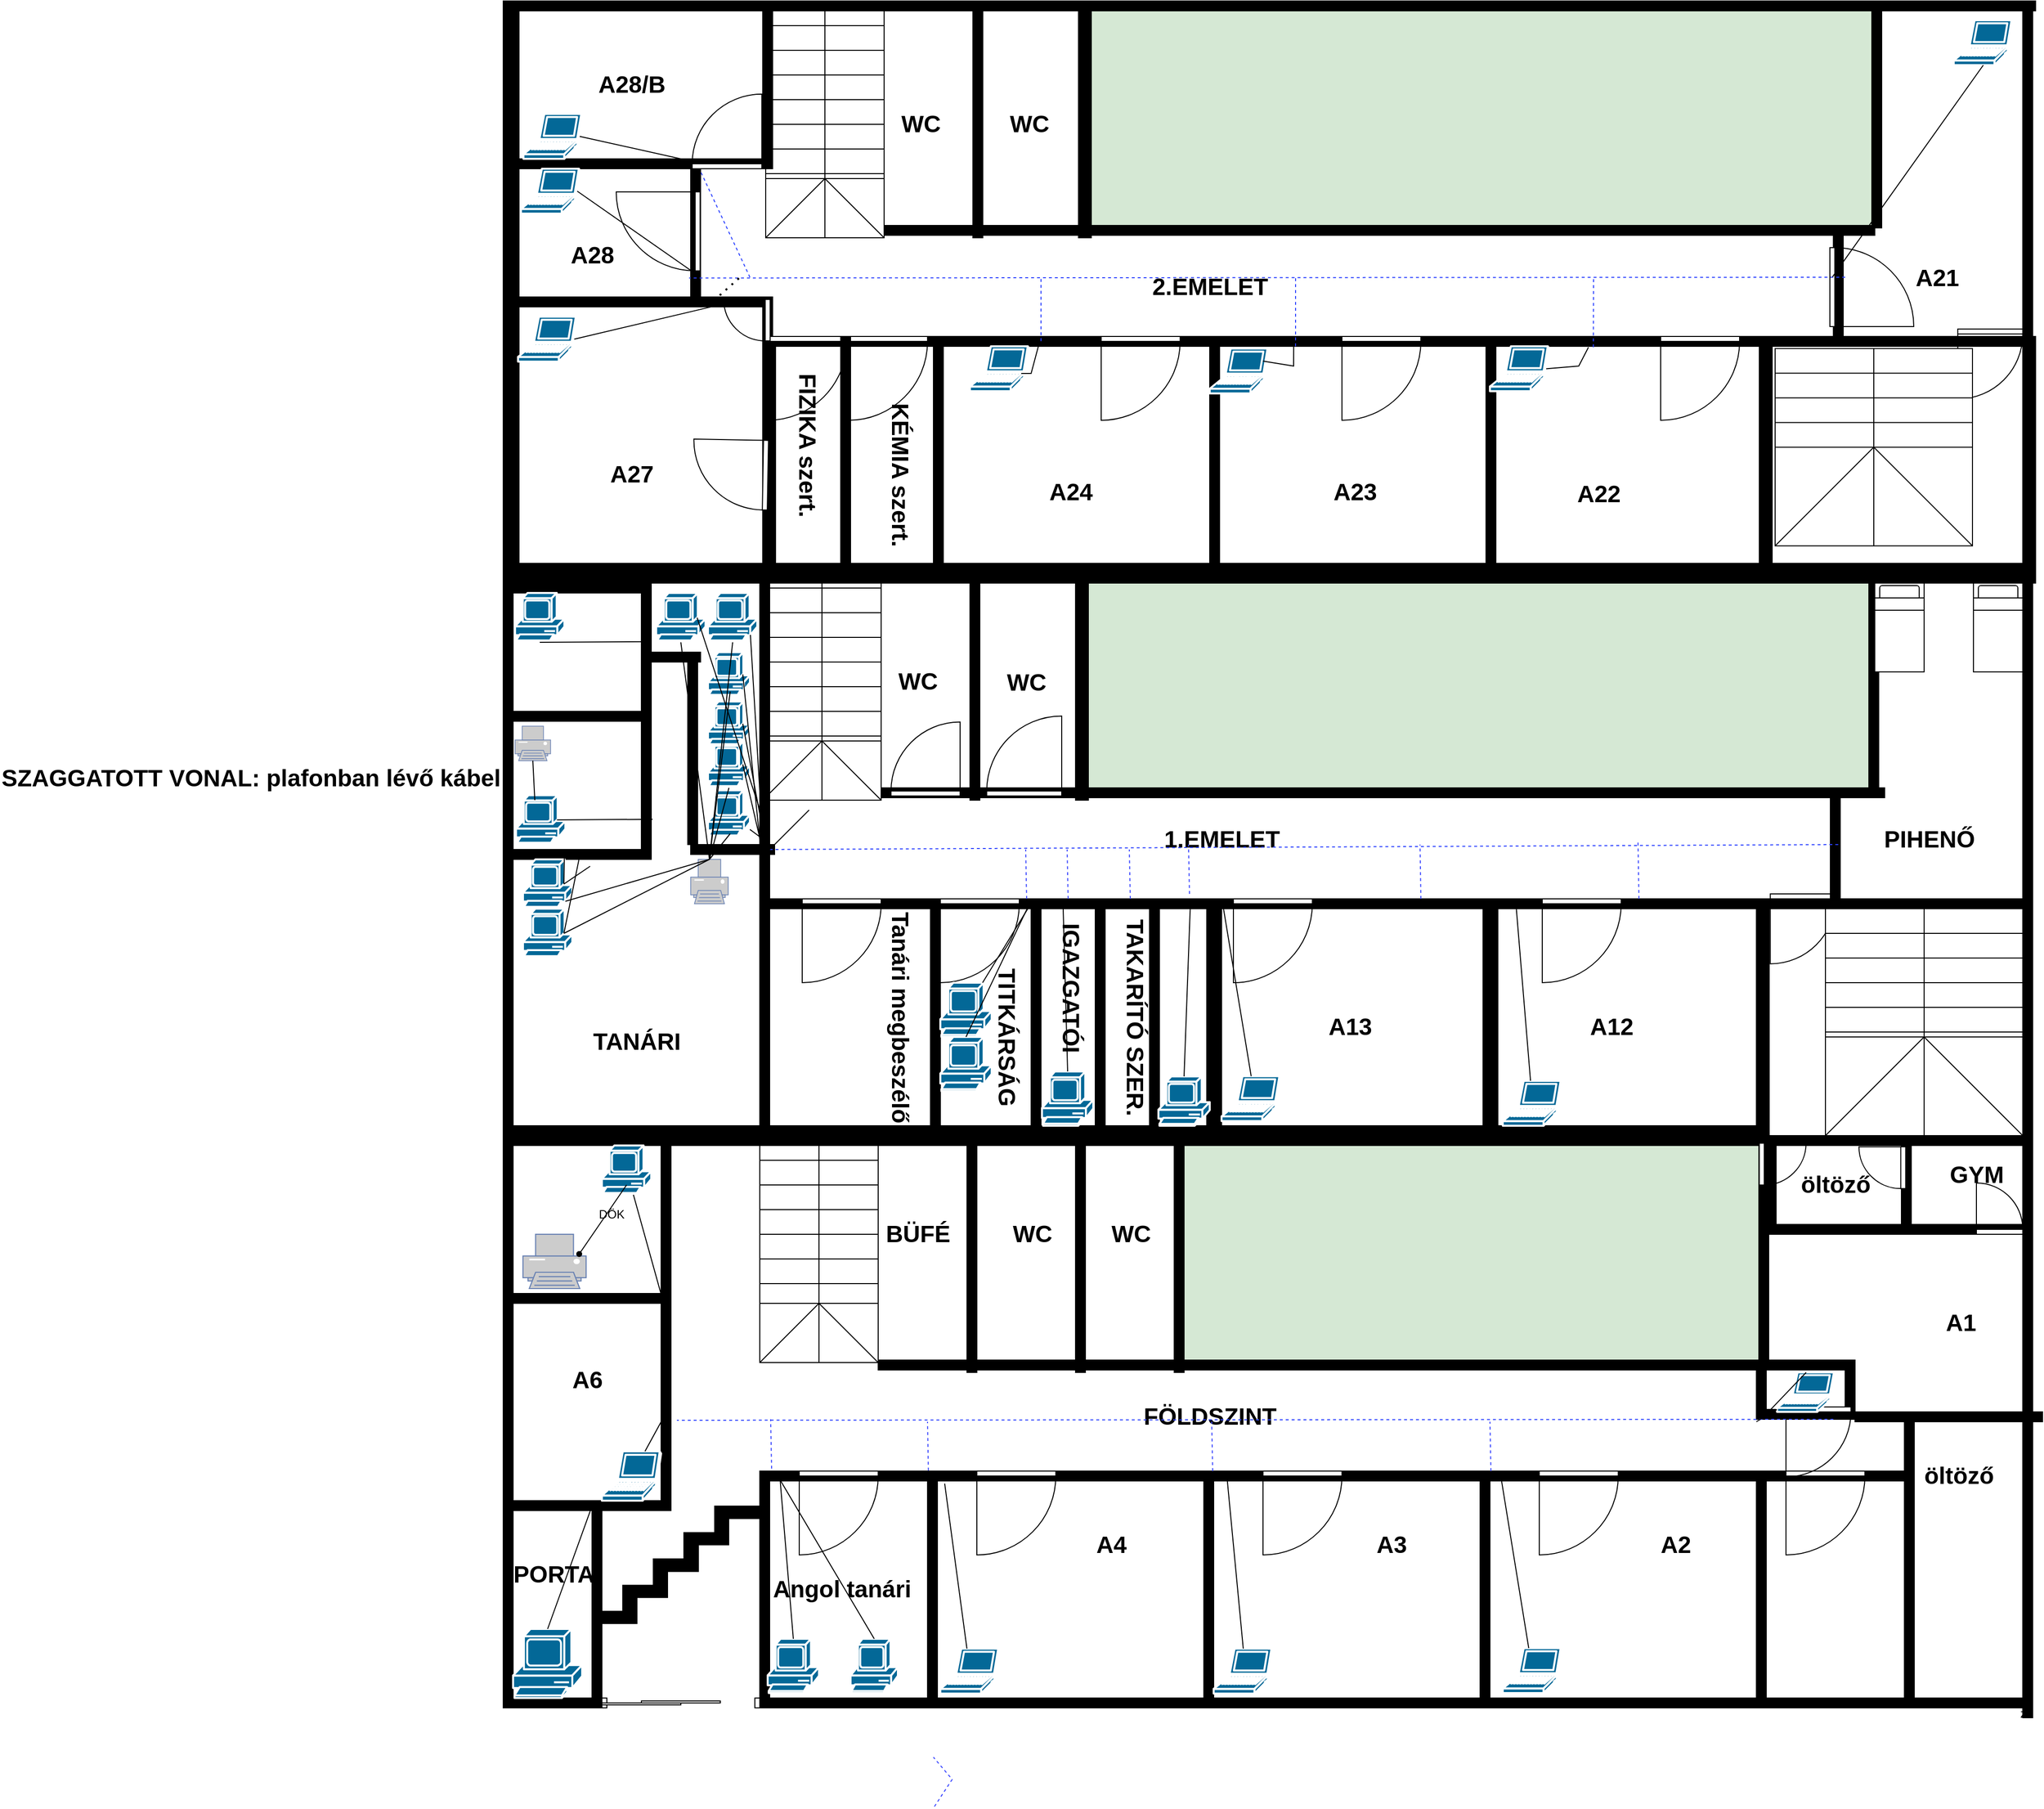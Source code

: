 <mxfile version="24.3.1" type="device">
  <diagram id="dbVS-RFAn65Hgww56iyh" name="1 oldal">
    <mxGraphModel dx="5790" dy="4186" grid="1" gridSize="10" guides="1" tooltips="1" connect="1" arrows="1" fold="1" page="1" pageScale="1" pageWidth="827" pageHeight="1169" background="none" math="0" shadow="0">
      <root>
        <mxCell id="0" />
        <mxCell id="1" parent="0" />
        <mxCell id="Tglmk7_NEaCrFAVrrk0b-5" value="" style="line;strokeWidth=4;direction=south;html=1;perimeter=backbonePerimeter;points=[];outlineConnect=0;" parent="1" vertex="1">
          <mxGeometry x="-600" y="-210" width="10" height="440" as="geometry" />
        </mxCell>
        <mxCell id="Tglmk7_NEaCrFAVrrk0b-9" value="" style="line;strokeWidth=4;direction=south;html=1;perimeter=backbonePerimeter;points=[];outlineConnect=0;" parent="1" vertex="1">
          <mxGeometry x="-600" y="-780" width="10" height="440" as="geometry" />
        </mxCell>
        <mxCell id="Tglmk7_NEaCrFAVrrk0b-15" value="" style="line;strokeWidth=4;direction=south;html=1;perimeter=backbonePerimeter;points=[];outlineConnect=0;" parent="1" vertex="1">
          <mxGeometry x="-820" y="210" width="450" height="150" as="geometry" />
        </mxCell>
        <mxCell id="Tglmk7_NEaCrFAVrrk0b-16" value="" style="line;strokeWidth=4;html=1;perimeter=backbonePerimeter;points=[];outlineConnect=0;rotation=-90;" parent="1" vertex="1">
          <mxGeometry x="-675" y="-840" width="160" height="10" as="geometry" />
        </mxCell>
        <mxCell id="Tglmk7_NEaCrFAVrrk0b-17" value="" style="line;strokeWidth=4;direction=south;html=1;perimeter=backbonePerimeter;points=[];outlineConnect=0;" parent="1" vertex="1">
          <mxGeometry x="-600" y="-360" width="10" height="160" as="geometry" />
        </mxCell>
        <mxCell id="Tglmk7_NEaCrFAVrrk0b-58" value="" style="shape=mxgraph.signs.travel.stairs;html=1;pointerEvents=1;fillColor=#000000;strokeColor=none;verticalLabelPosition=bottom;verticalAlign=top;align=center;rotation=-180;" parent="1" vertex="1">
          <mxGeometry x="-510" y="165" width="170" height="120" as="geometry" />
        </mxCell>
        <mxCell id="Tglmk7_NEaCrFAVrrk0b-77" value="" style="html=1;dashed=0;whiteSpace=wrap;shape=partialRectangle;right=0;left=0;fillColor=#d5e8d4;strokeColor=#82b366;" parent="1" vertex="1">
          <mxGeometry x="90" y="-210" width="590" height="230" as="geometry" />
        </mxCell>
        <mxCell id="NW0A_FnoHCPf--s0C1LB-1" value="" style="verticalLabelPosition=bottom;html=1;verticalAlign=top;align=center;shape=mxgraph.floorplan.stairsRest;direction=south;" parent="1" vertex="1">
          <mxGeometry x="-340" y="-210" width="120" height="230" as="geometry" />
        </mxCell>
        <mxCell id="NW0A_FnoHCPf--s0C1LB-8" value="" style="verticalLabelPosition=bottom;html=1;verticalAlign=top;align=center;shape=mxgraph.floorplan.wall;fillColor=strokeColor;direction=south;" parent="1" vertex="1">
          <mxGeometry x="-600" y="-1360" width="10" height="1720" as="geometry" />
        </mxCell>
        <mxCell id="NW0A_FnoHCPf--s0C1LB-10" value="" style="verticalLabelPosition=bottom;html=1;verticalAlign=top;align=center;shape=mxgraph.floorplan.wall;fillColor=strokeColor;direction=south;" parent="1" vertex="1">
          <mxGeometry x="940" y="-1360" width="10" height="1740" as="geometry" />
        </mxCell>
        <mxCell id="NW0A_FnoHCPf--s0C1LB-12" value="" style="verticalLabelPosition=bottom;html=1;verticalAlign=top;align=center;shape=mxgraph.floorplan.wall;fillColor=strokeColor;" parent="1" vertex="1">
          <mxGeometry x="-600" y="360" width="100" height="10" as="geometry" />
        </mxCell>
        <mxCell id="NW0A_FnoHCPf--s0C1LB-13" value="" style="verticalLabelPosition=bottom;html=1;verticalAlign=top;align=center;shape=mxgraph.floorplan.room;fillColor=strokeColor;" parent="1" vertex="1">
          <mxGeometry x="-600" y="160" width="100" height="210" as="geometry" />
        </mxCell>
        <mxCell id="NW0A_FnoHCPf--s0C1LB-14" value="" style="verticalLabelPosition=bottom;html=1;verticalAlign=top;align=center;shape=mxgraph.floorplan.room;fillColor=strokeColor;" parent="1" vertex="1">
          <mxGeometry x="-340" y="130" width="180" height="240" as="geometry" />
        </mxCell>
        <mxCell id="NW0A_FnoHCPf--s0C1LB-15" value="" style="verticalLabelPosition=bottom;html=1;verticalAlign=top;align=center;shape=mxgraph.floorplan.room;fillColor=strokeColor;" parent="1" vertex="1">
          <mxGeometry x="-170" y="130" width="290" height="240" as="geometry" />
        </mxCell>
        <mxCell id="NW0A_FnoHCPf--s0C1LB-16" value="" style="verticalLabelPosition=bottom;html=1;verticalAlign=top;align=center;shape=mxgraph.floorplan.room;fillColor=strokeColor;" parent="1" vertex="1">
          <mxGeometry x="110" y="130" width="290" height="240" as="geometry" />
        </mxCell>
        <mxCell id="NW0A_FnoHCPf--s0C1LB-17" value="" style="verticalLabelPosition=bottom;html=1;verticalAlign=top;align=center;shape=mxgraph.floorplan.room;fillColor=strokeColor;" parent="1" vertex="1">
          <mxGeometry x="390" y="130" width="290" height="240" as="geometry" />
        </mxCell>
        <mxCell id="NW0A_FnoHCPf--s0C1LB-18" value="" style="verticalLabelPosition=bottom;html=1;verticalAlign=top;align=center;shape=mxgraph.floorplan.room;fillColor=strokeColor;" parent="1" vertex="1">
          <mxGeometry x="670" y="130" width="160" height="240" as="geometry" />
        </mxCell>
        <mxCell id="NW0A_FnoHCPf--s0C1LB-19" value="" style="verticalLabelPosition=bottom;html=1;verticalAlign=top;align=center;shape=mxgraph.floorplan.wall;fillColor=strokeColor;direction=west;" parent="1" vertex="1">
          <mxGeometry x="-220" y="17.5" width="210" height="10" as="geometry" />
        </mxCell>
        <mxCell id="NW0A_FnoHCPf--s0C1LB-20" value="" style="verticalLabelPosition=bottom;html=1;verticalAlign=top;align=center;shape=mxgraph.floorplan.wall;fillColor=strokeColor;direction=south;rotation=90;" parent="1" vertex="1">
          <mxGeometry x="860" y="-20" width="10" height="190" as="geometry" />
        </mxCell>
        <mxCell id="NW0A_FnoHCPf--s0C1LB-22" value="" style="verticalLabelPosition=bottom;html=1;verticalAlign=top;align=center;shape=mxgraph.floorplan.wallU;fillColor=strokeColor;" parent="1" vertex="1">
          <mxGeometry x="-130" y="-210" width="120" height="240" as="geometry" />
        </mxCell>
        <mxCell id="NW0A_FnoHCPf--s0C1LB-23" value="" style="verticalLabelPosition=bottom;html=1;verticalAlign=top;align=center;shape=mxgraph.floorplan.room;fillColor=strokeColor;" parent="1" vertex="1">
          <mxGeometry x="-600" y="-50" width="170" height="220" as="geometry" />
        </mxCell>
        <mxCell id="NW0A_FnoHCPf--s0C1LB-24" value="" style="verticalLabelPosition=bottom;html=1;verticalAlign=top;align=center;shape=mxgraph.floorplan.room;fillColor=strokeColor;" parent="1" vertex="1">
          <mxGeometry x="-600" y="-210" width="170" height="170" as="geometry" />
        </mxCell>
        <mxCell id="NW0A_FnoHCPf--s0C1LB-26" value="" style="verticalLabelPosition=bottom;html=1;verticalAlign=top;align=center;shape=mxgraph.floorplan.wallU;fillColor=strokeColor;" parent="1" vertex="1">
          <mxGeometry x="-20" y="-210" width="110" height="240" as="geometry" />
        </mxCell>
        <mxCell id="NW0A_FnoHCPf--s0C1LB-27" value="" style="verticalLabelPosition=bottom;html=1;verticalAlign=top;align=center;shape=mxgraph.floorplan.wall;fillColor=strokeColor;" parent="1" vertex="1">
          <mxGeometry x="-10" y="17.5" width="210" height="10" as="geometry" />
        </mxCell>
        <mxCell id="NW0A_FnoHCPf--s0C1LB-29" value="" style="verticalLabelPosition=bottom;html=1;verticalAlign=top;align=center;shape=mxgraph.floorplan.wall;fillColor=strokeColor;" parent="1" vertex="1">
          <mxGeometry x="-430" y="-210" width="1380" height="10" as="geometry" />
        </mxCell>
        <mxCell id="NW0A_FnoHCPf--s0C1LB-30" value="" style="verticalLabelPosition=bottom;html=1;verticalAlign=top;align=center;shape=mxgraph.floorplan.wall;fillColor=strokeColor;" parent="1" vertex="1">
          <mxGeometry x="195" y="17.5" width="575" height="10" as="geometry" />
        </mxCell>
        <mxCell id="NW0A_FnoHCPf--s0C1LB-31" value="" style="verticalLabelPosition=bottom;html=1;verticalAlign=top;align=center;shape=mxgraph.floorplan.room;fillColor=strokeColor;" parent="1" vertex="1">
          <mxGeometry x="670" y="17.5" width="100" height="60" as="geometry" />
        </mxCell>
        <mxCell id="NW0A_FnoHCPf--s0C1LB-32" value="" style="verticalLabelPosition=bottom;html=1;verticalAlign=top;align=center;shape=mxgraph.floorplan.wall;fillColor=strokeColor;direction=south;" parent="1" vertex="1">
          <mxGeometry x="675" y="-200" width="5" height="217.5" as="geometry" />
        </mxCell>
        <mxCell id="NW0A_FnoHCPf--s0C1LB-37" value="" style="verticalLabelPosition=bottom;html=1;verticalAlign=top;align=center;shape=mxgraph.floorplan.doorLeft;aspect=fixed;" parent="1" vertex="1">
          <mxGeometry x="-300" y="130" width="80" height="85" as="geometry" />
        </mxCell>
        <mxCell id="NW0A_FnoHCPf--s0C1LB-38" value="" style="verticalLabelPosition=bottom;html=1;verticalAlign=top;align=center;shape=mxgraph.floorplan.doorLeft;aspect=fixed;" parent="1" vertex="1">
          <mxGeometry x="-120" y="130" width="80" height="85" as="geometry" />
        </mxCell>
        <mxCell id="NW0A_FnoHCPf--s0C1LB-40" value="" style="verticalLabelPosition=bottom;html=1;verticalAlign=top;align=center;shape=mxgraph.floorplan.doorLeft;aspect=fixed;" parent="1" vertex="1">
          <mxGeometry x="170" y="130" width="80" height="85" as="geometry" />
        </mxCell>
        <mxCell id="NW0A_FnoHCPf--s0C1LB-41" value="" style="verticalLabelPosition=bottom;html=1;verticalAlign=top;align=center;shape=mxgraph.floorplan.doorLeft;aspect=fixed;" parent="1" vertex="1">
          <mxGeometry x="450" y="130" width="80" height="85" as="geometry" />
        </mxCell>
        <mxCell id="NW0A_FnoHCPf--s0C1LB-42" value="" style="verticalLabelPosition=bottom;html=1;verticalAlign=top;align=center;shape=mxgraph.floorplan.doorLeft;aspect=fixed;" parent="1" vertex="1">
          <mxGeometry x="700" y="130" width="80" height="85" as="geometry" />
        </mxCell>
        <mxCell id="NW0A_FnoHCPf--s0C1LB-43" value="" style="verticalLabelPosition=bottom;html=1;verticalAlign=top;align=center;shape=mxgraph.floorplan.doorLeft;aspect=fixed;" parent="1" vertex="1">
          <mxGeometry x="700" y="65" width="65.88" height="70" as="geometry" />
        </mxCell>
        <mxCell id="NW0A_FnoHCPf--s0C1LB-45" value="" style="line;strokeWidth=4;direction=south;html=1;perimeter=backbonePerimeter;points=[];outlineConnect=0;" parent="1" vertex="1">
          <mxGeometry x="-597" y="-790" width="10" height="440" as="geometry" />
        </mxCell>
        <mxCell id="NW0A_FnoHCPf--s0C1LB-46" value="" style="html=1;dashed=0;whiteSpace=wrap;shape=partialRectangle;right=0;left=0;fillColor=#d5e8d4;strokeColor=#82b366;" parent="1" vertex="1">
          <mxGeometry x="-10" y="-790" width="800" height="230" as="geometry" />
        </mxCell>
        <mxCell id="NW0A_FnoHCPf--s0C1LB-47" value="" style="verticalLabelPosition=bottom;html=1;verticalAlign=top;align=center;shape=mxgraph.floorplan.stairsRest;direction=south;" parent="1" vertex="1">
          <mxGeometry x="-337" y="-790" width="120" height="240" as="geometry" />
        </mxCell>
        <mxCell id="NW0A_FnoHCPf--s0C1LB-48" value="" style="verticalLabelPosition=bottom;html=1;verticalAlign=top;align=center;shape=mxgraph.floorplan.wall;fillColor=strokeColor;" parent="1" vertex="1">
          <mxGeometry x="-337" y="-210" width="1280" height="10" as="geometry" />
        </mxCell>
        <mxCell id="NW0A_FnoHCPf--s0C1LB-49" value="" style="verticalLabelPosition=bottom;html=1;verticalAlign=top;align=center;shape=mxgraph.floorplan.wall;fillColor=strokeColor;" parent="1" vertex="1">
          <mxGeometry x="-597" y="-220" width="297" height="10" as="geometry" />
        </mxCell>
        <mxCell id="NW0A_FnoHCPf--s0C1LB-51" value="" style="verticalLabelPosition=bottom;html=1;verticalAlign=top;align=center;shape=mxgraph.floorplan.room;fillColor=strokeColor;" parent="1" vertex="1">
          <mxGeometry x="-340" y="-450" width="183" height="240" as="geometry" />
        </mxCell>
        <mxCell id="NW0A_FnoHCPf--s0C1LB-52" value="" style="verticalLabelPosition=bottom;html=1;verticalAlign=top;align=center;shape=mxgraph.floorplan.room;fillColor=strokeColor;" parent="1" vertex="1">
          <mxGeometry x="-167" y="-450" width="290" height="240" as="geometry" />
        </mxCell>
        <mxCell id="NW0A_FnoHCPf--s0C1LB-53" value="" style="verticalLabelPosition=bottom;html=1;verticalAlign=top;align=center;shape=mxgraph.floorplan.room;fillColor=strokeColor;" parent="1" vertex="1">
          <mxGeometry x="118" y="-450" width="290" height="240" as="geometry" />
        </mxCell>
        <mxCell id="NW0A_FnoHCPf--s0C1LB-54" value="" style="verticalLabelPosition=bottom;html=1;verticalAlign=top;align=center;shape=mxgraph.floorplan.room;fillColor=strokeColor;" parent="1" vertex="1">
          <mxGeometry x="393" y="-450" width="290" height="240" as="geometry" />
        </mxCell>
        <mxCell id="NW0A_FnoHCPf--s0C1LB-56" value="" style="verticalLabelPosition=bottom;html=1;verticalAlign=top;align=center;shape=mxgraph.floorplan.wall;fillColor=strokeColor;direction=west;" parent="1" vertex="1">
          <mxGeometry x="-217" y="-562.5" width="210" height="10" as="geometry" />
        </mxCell>
        <mxCell id="NW0A_FnoHCPf--s0C1LB-57" value="" style="verticalLabelPosition=bottom;html=1;verticalAlign=top;align=center;shape=mxgraph.floorplan.wallU;fillColor=strokeColor;" parent="1" vertex="1">
          <mxGeometry x="-127" y="-790" width="120" height="240" as="geometry" />
        </mxCell>
        <mxCell id="NW0A_FnoHCPf--s0C1LB-60" value="" style="verticalLabelPosition=bottom;html=1;verticalAlign=top;align=center;shape=mxgraph.floorplan.wallU;fillColor=strokeColor;" parent="1" vertex="1">
          <mxGeometry x="-17" y="-790" width="7" height="240" as="geometry" />
        </mxCell>
        <mxCell id="NW0A_FnoHCPf--s0C1LB-61" value="" style="verticalLabelPosition=bottom;html=1;verticalAlign=top;align=center;shape=mxgraph.floorplan.wall;fillColor=strokeColor;" parent="1" vertex="1">
          <mxGeometry x="-7" y="-562.5" width="210" height="10" as="geometry" />
        </mxCell>
        <mxCell id="NW0A_FnoHCPf--s0C1LB-62" value="" style="verticalLabelPosition=bottom;html=1;verticalAlign=top;align=center;shape=mxgraph.floorplan.wall;fillColor=strokeColor;" parent="1" vertex="1">
          <mxGeometry x="-427" y="-790" width="1380" height="10" as="geometry" />
        </mxCell>
        <mxCell id="NW0A_FnoHCPf--s0C1LB-63" value="" style="verticalLabelPosition=bottom;html=1;verticalAlign=top;align=center;shape=mxgraph.floorplan.wall;fillColor=strokeColor;" parent="1" vertex="1">
          <mxGeometry x="198" y="-562.5" width="602" height="10" as="geometry" />
        </mxCell>
        <mxCell id="NW0A_FnoHCPf--s0C1LB-65" value="" style="verticalLabelPosition=bottom;html=1;verticalAlign=top;align=center;shape=mxgraph.floorplan.wall;fillColor=strokeColor;direction=south;" parent="1" vertex="1">
          <mxGeometry x="678" y="-777.5" width="222" height="217.5" as="geometry" />
        </mxCell>
        <mxCell id="NW0A_FnoHCPf--s0C1LB-67" value="" style="verticalLabelPosition=bottom;html=1;verticalAlign=top;align=center;shape=mxgraph.floorplan.doorLeft;aspect=fixed;" parent="1" vertex="1">
          <mxGeometry x="-297" y="-450" width="80" height="85" as="geometry" />
        </mxCell>
        <mxCell id="NW0A_FnoHCPf--s0C1LB-68" value="" style="verticalLabelPosition=bottom;html=1;verticalAlign=top;align=center;shape=mxgraph.floorplan.doorLeft;aspect=fixed;" parent="1" vertex="1">
          <mxGeometry x="-157" y="-450" width="80" height="85" as="geometry" />
        </mxCell>
        <mxCell id="NW0A_FnoHCPf--s0C1LB-69" value="" style="verticalLabelPosition=bottom;html=1;verticalAlign=top;align=center;shape=mxgraph.floorplan.doorLeft;aspect=fixed;" parent="1" vertex="1">
          <mxGeometry x="140" y="-450" width="80" height="85" as="geometry" />
        </mxCell>
        <mxCell id="NW0A_FnoHCPf--s0C1LB-70" value="" style="verticalLabelPosition=bottom;html=1;verticalAlign=top;align=center;shape=mxgraph.floorplan.doorLeft;aspect=fixed;" parent="1" vertex="1">
          <mxGeometry x="453" y="-450" width="80" height="85" as="geometry" />
        </mxCell>
        <mxCell id="NW0A_FnoHCPf--s0C1LB-72" value="" style="verticalLabelPosition=bottom;html=1;verticalAlign=top;align=center;shape=mxgraph.floorplan.doorLeft;aspect=fixed;" parent="1" vertex="1">
          <mxGeometry x="684.12" y="-455" width="65.88" height="70" as="geometry" />
        </mxCell>
        <mxCell id="NW0A_FnoHCPf--s0C1LB-73" value="" style="verticalLabelPosition=bottom;html=1;verticalAlign=top;align=center;shape=mxgraph.floorplan.room;fillColor=strokeColor;" parent="1" vertex="1">
          <mxGeometry x="670" y="-450" width="280" height="250" as="geometry" />
        </mxCell>
        <mxCell id="NW0A_FnoHCPf--s0C1LB-74" value="" style="verticalLabelPosition=bottom;html=1;verticalAlign=top;align=center;shape=mxgraph.floorplan.wall;fillColor=strokeColor;direction=south;" parent="1" vertex="1">
          <mxGeometry x="745" y="-560" width="10" height="120" as="geometry" />
        </mxCell>
        <mxCell id="NW0A_FnoHCPf--s0C1LB-76" value="" style="verticalLabelPosition=bottom;html=1;verticalAlign=top;align=center;shape=mxgraph.floorplan.stairsRest;direction=south;" parent="1" vertex="1">
          <mxGeometry x="740" y="-440" width="200" height="230" as="geometry" />
        </mxCell>
        <mxCell id="NW0A_FnoHCPf--s0C1LB-174" value="" style="line;strokeWidth=4;direction=south;html=1;perimeter=backbonePerimeter;points=[];outlineConnect=0;" parent="1" vertex="1">
          <mxGeometry x="-597" y="-930" width="10" height="160" as="geometry" />
        </mxCell>
        <mxCell id="NW0A_FnoHCPf--s0C1LB-177" value="" style="html=1;dashed=0;whiteSpace=wrap;shape=partialRectangle;right=0;left=0;fillColor=#d5e8d4;strokeColor=#82b366;" parent="1" vertex="1">
          <mxGeometry x="-7" y="-1360" width="797" height="230" as="geometry" />
        </mxCell>
        <mxCell id="NW0A_FnoHCPf--s0C1LB-178" value="" style="verticalLabelPosition=bottom;html=1;verticalAlign=top;align=center;shape=mxgraph.floorplan.stairsRest;direction=south;" parent="1" vertex="1">
          <mxGeometry x="-334" y="-1360" width="120" height="240" as="geometry" />
        </mxCell>
        <mxCell id="NW0A_FnoHCPf--s0C1LB-179" value="" style="verticalLabelPosition=bottom;html=1;verticalAlign=top;align=center;shape=mxgraph.floorplan.wall;fillColor=strokeColor;" parent="1" vertex="1">
          <mxGeometry x="-334" y="-780" width="1280" height="10" as="geometry" />
        </mxCell>
        <mxCell id="NW0A_FnoHCPf--s0C1LB-180" value="" style="verticalLabelPosition=bottom;html=1;verticalAlign=top;align=center;shape=mxgraph.floorplan.wall;fillColor=strokeColor;" parent="1" vertex="1">
          <mxGeometry x="-594" y="-790" width="100" height="10" as="geometry" />
        </mxCell>
        <mxCell id="NW0A_FnoHCPf--s0C1LB-181" value="" style="verticalLabelPosition=bottom;html=1;verticalAlign=top;align=center;shape=mxgraph.floorplan.room;fillColor=strokeColor;" parent="1" vertex="1">
          <mxGeometry x="-594" y="-1060" width="267" height="280" as="geometry" />
        </mxCell>
        <mxCell id="NW0A_FnoHCPf--s0C1LB-182" value="" style="verticalLabelPosition=bottom;html=1;verticalAlign=top;align=center;shape=mxgraph.floorplan.room;fillColor=strokeColor;" parent="1" vertex="1">
          <mxGeometry x="-334" y="-1020" width="180" height="240" as="geometry" />
        </mxCell>
        <mxCell id="NW0A_FnoHCPf--s0C1LB-183" value="" style="verticalLabelPosition=bottom;html=1;verticalAlign=top;align=center;shape=mxgraph.floorplan.room;fillColor=strokeColor;" parent="1" vertex="1">
          <mxGeometry x="-164" y="-1020" width="290" height="240" as="geometry" />
        </mxCell>
        <mxCell id="NW0A_FnoHCPf--s0C1LB-184" value="" style="verticalLabelPosition=bottom;html=1;verticalAlign=top;align=center;shape=mxgraph.floorplan.room;fillColor=strokeColor;" parent="1" vertex="1">
          <mxGeometry x="116" y="-1020" width="290" height="240" as="geometry" />
        </mxCell>
        <mxCell id="NW0A_FnoHCPf--s0C1LB-185" value="" style="verticalLabelPosition=bottom;html=1;verticalAlign=top;align=center;shape=mxgraph.floorplan.room;fillColor=strokeColor;" parent="1" vertex="1">
          <mxGeometry x="396" y="-1020" width="290" height="240" as="geometry" />
        </mxCell>
        <mxCell id="NW0A_FnoHCPf--s0C1LB-186" value="" style="verticalLabelPosition=bottom;html=1;verticalAlign=top;align=center;shape=mxgraph.floorplan.wall;fillColor=strokeColor;direction=west;" parent="1" vertex="1">
          <mxGeometry x="-214" y="-1132.5" width="210" height="10" as="geometry" />
        </mxCell>
        <mxCell id="NW0A_FnoHCPf--s0C1LB-187" value="" style="verticalLabelPosition=bottom;html=1;verticalAlign=top;align=center;shape=mxgraph.floorplan.wallU;fillColor=strokeColor;" parent="1" vertex="1">
          <mxGeometry x="-124" y="-1360" width="120" height="240" as="geometry" />
        </mxCell>
        <mxCell id="NW0A_FnoHCPf--s0C1LB-188" value="" style="verticalLabelPosition=bottom;html=1;verticalAlign=top;align=center;shape=mxgraph.floorplan.room;fillColor=strokeColor;" parent="1" vertex="1">
          <mxGeometry x="-594" y="-1200" width="194" height="150" as="geometry" />
        </mxCell>
        <mxCell id="NW0A_FnoHCPf--s0C1LB-189" value="" style="verticalLabelPosition=bottom;html=1;verticalAlign=top;align=center;shape=mxgraph.floorplan.room;fillColor=strokeColor;" parent="1" vertex="1">
          <mxGeometry x="-594" y="-1360" width="267" height="170" as="geometry" />
        </mxCell>
        <mxCell id="NW0A_FnoHCPf--s0C1LB-190" value="" style="verticalLabelPosition=bottom;html=1;verticalAlign=top;align=center;shape=mxgraph.floorplan.wallU;fillColor=strokeColor;" parent="1" vertex="1">
          <mxGeometry x="-14" y="-1360" width="7" height="240" as="geometry" />
        </mxCell>
        <mxCell id="NW0A_FnoHCPf--s0C1LB-191" value="" style="verticalLabelPosition=bottom;html=1;verticalAlign=top;align=center;shape=mxgraph.floorplan.wall;fillColor=strokeColor;" parent="1" vertex="1">
          <mxGeometry x="-4" y="-1132.5" width="210" height="10" as="geometry" />
        </mxCell>
        <mxCell id="NW0A_FnoHCPf--s0C1LB-193" value="" style="verticalLabelPosition=bottom;html=1;verticalAlign=top;align=center;shape=mxgraph.floorplan.wall;fillColor=strokeColor;" parent="1" vertex="1">
          <mxGeometry x="201" y="-1132.5" width="589" height="10" as="geometry" />
        </mxCell>
        <mxCell id="NW0A_FnoHCPf--s0C1LB-194" value="" style="verticalLabelPosition=bottom;html=1;verticalAlign=top;align=center;shape=mxgraph.floorplan.wall;fillColor=strokeColor;direction=south;" parent="1" vertex="1">
          <mxGeometry x="681" y="-1360" width="222" height="230" as="geometry" />
        </mxCell>
        <mxCell id="NW0A_FnoHCPf--s0C1LB-195" value="" style="verticalLabelPosition=bottom;html=1;verticalAlign=top;align=center;shape=mxgraph.floorplan.doorLeft;aspect=fixed;" parent="1" vertex="1">
          <mxGeometry x="-332" y="-1020" width="80" height="85" as="geometry" />
        </mxCell>
        <mxCell id="NW0A_FnoHCPf--s0C1LB-196" value="" style="verticalLabelPosition=bottom;html=1;verticalAlign=top;align=center;shape=mxgraph.floorplan.doorLeft;aspect=fixed;" parent="1" vertex="1">
          <mxGeometry x="6" y="-1020" width="80" height="85" as="geometry" />
        </mxCell>
        <mxCell id="NW0A_FnoHCPf--s0C1LB-197" value="" style="verticalLabelPosition=bottom;html=1;verticalAlign=top;align=center;shape=mxgraph.floorplan.doorLeft;aspect=fixed;" parent="1" vertex="1">
          <mxGeometry x="250" y="-1020" width="80" height="85" as="geometry" />
        </mxCell>
        <mxCell id="NW0A_FnoHCPf--s0C1LB-198" value="" style="verticalLabelPosition=bottom;html=1;verticalAlign=top;align=center;shape=mxgraph.floorplan.doorLeft;aspect=fixed;" parent="1" vertex="1">
          <mxGeometry x="573" y="-1020" width="80" height="85" as="geometry" />
        </mxCell>
        <mxCell id="NW0A_FnoHCPf--s0C1LB-199" value="" style="verticalLabelPosition=bottom;html=1;verticalAlign=top;align=center;shape=mxgraph.floorplan.doorLeft;aspect=fixed;" parent="1" vertex="1">
          <mxGeometry x="874.12" y="-1027.5" width="65.88" height="70" as="geometry" />
        </mxCell>
        <mxCell id="NW0A_FnoHCPf--s0C1LB-200" value="" style="verticalLabelPosition=bottom;html=1;verticalAlign=top;align=center;shape=mxgraph.floorplan.room;fillColor=strokeColor;" parent="1" vertex="1">
          <mxGeometry x="673" y="-1020" width="280" height="250" as="geometry" />
        </mxCell>
        <mxCell id="NW0A_FnoHCPf--s0C1LB-201" value="" style="verticalLabelPosition=bottom;html=1;verticalAlign=top;align=center;shape=mxgraph.floorplan.wall;fillColor=strokeColor;direction=south;" parent="1" vertex="1">
          <mxGeometry x="748" y="-1130" width="10" height="120" as="geometry" />
        </mxCell>
        <mxCell id="NW0A_FnoHCPf--s0C1LB-202" value="" style="verticalLabelPosition=bottom;html=1;verticalAlign=top;align=center;shape=mxgraph.floorplan.stairsRest;direction=south;" parent="1" vertex="1">
          <mxGeometry x="689" y="-1007.75" width="200" height="200" as="geometry" />
        </mxCell>
        <mxCell id="NW0A_FnoHCPf--s0C1LB-204" value="" style="verticalLabelPosition=bottom;html=1;verticalAlign=top;align=center;shape=mxgraph.floorplan.wall;fillColor=strokeColor;direction=south;" parent="1" vertex="1">
          <mxGeometry x="820" y="70" width="10" height="100" as="geometry" />
        </mxCell>
        <mxCell id="NW0A_FnoHCPf--s0C1LB-206" value="" style="verticalLabelPosition=bottom;html=1;verticalAlign=top;align=center;shape=mxgraph.floorplan.room;fillColor=strokeColor;" parent="1" vertex="1">
          <mxGeometry x="680" y="-210" width="270" height="100" as="geometry" />
        </mxCell>
        <mxCell id="NW0A_FnoHCPf--s0C1LB-207" value="" style="verticalLabelPosition=bottom;html=1;verticalAlign=top;align=center;shape=mxgraph.floorplan.wall;fillColor=strokeColor;direction=south;" parent="1" vertex="1">
          <mxGeometry x="817" y="-210" width="10" height="100" as="geometry" />
        </mxCell>
        <mxCell id="NW0A_FnoHCPf--s0C1LB-208" value="" style="verticalLabelPosition=bottom;html=1;verticalAlign=top;align=center;shape=mxgraph.floorplan.doorRight;aspect=fixed;rotation=-180;" parent="1" vertex="1">
          <mxGeometry x="893" y="-159.94" width="47" height="49.94" as="geometry" />
        </mxCell>
        <mxCell id="NW0A_FnoHCPf--s0C1LB-209" value="" style="verticalLabelPosition=bottom;html=1;verticalAlign=top;align=center;shape=mxgraph.floorplan.doorLeft;aspect=fixed;rotation=90;" parent="1" vertex="1">
          <mxGeometry x="777.65" y="-200" width="42.35" height="45" as="geometry" />
        </mxCell>
        <mxCell id="NW0A_FnoHCPf--s0C1LB-210" value="" style="verticalLabelPosition=bottom;html=1;verticalAlign=top;align=center;shape=mxgraph.floorplan.doorRight;aspect=fixed;direction=north;" parent="1" vertex="1">
          <mxGeometry x="672.995" y="-202.285" width="45" height="42.35" as="geometry" />
        </mxCell>
        <mxCell id="NW0A_FnoHCPf--s0C1LB-212" value="" style="verticalLabelPosition=bottom;html=1;verticalAlign=top;align=center;shape=mxgraph.floorplan.doorSlidingGlass;dx=0.25;" parent="1" vertex="1">
          <mxGeometry x="-500" y="360" width="160" height="10" as="geometry" />
        </mxCell>
        <mxCell id="NW0A_FnoHCPf--s0C1LB-213" value="" style="verticalLabelPosition=bottom;html=1;verticalAlign=top;align=center;shape=mxgraph.floorplan.wall;fillColor=strokeColor;" parent="1" vertex="1">
          <mxGeometry x="827" y="360" width="123" height="10" as="geometry" />
        </mxCell>
        <mxCell id="NW0A_FnoHCPf--s0C1LB-214" value="z&lt;div&gt;&lt;br&gt;&lt;/div&gt;" style="text;html=1;align=center;verticalAlign=middle;resizable=0;points=[];autosize=1;strokeColor=none;fillColor=none;" parent="1" vertex="1">
          <mxGeometry x="925" y="363" width="30" height="40" as="geometry" />
        </mxCell>
        <mxCell id="NW0A_FnoHCPf--s0C1LB-226" value="" style="shape=mxgraph.cisco.computers_and_peripherals.pc;html=1;pointerEvents=1;dashed=0;fillColor=#036897;strokeColor=#ffffff;strokeWidth=2;verticalLabelPosition=bottom;verticalAlign=top;align=center;outlineConnect=0;" parent="1" vertex="1">
          <mxGeometry x="-590" y="290" width="70" height="70" as="geometry" />
        </mxCell>
        <mxCell id="NW0A_FnoHCPf--s0C1LB-229" value="" style="shape=mxgraph.cisco.computers_and_peripherals.laptop;html=1;pointerEvents=1;dashed=0;fillColor=#036897;strokeColor=#ffffff;strokeWidth=2;verticalLabelPosition=bottom;verticalAlign=top;align=center;outlineConnect=0;" parent="1" vertex="1">
          <mxGeometry x="120" y="310" width="60" height="45.5" as="geometry" />
        </mxCell>
        <mxCell id="NW0A_FnoHCPf--s0C1LB-231" value="" style="shape=mxgraph.cisco.computers_and_peripherals.laptop;html=1;pointerEvents=1;dashed=0;fillColor=#036897;strokeColor=#ffffff;strokeWidth=2;verticalLabelPosition=bottom;verticalAlign=top;align=center;outlineConnect=0;" parent="1" vertex="1">
          <mxGeometry x="-500" y="110" width="60" height="50" as="geometry" />
        </mxCell>
        <mxCell id="NW0A_FnoHCPf--s0C1LB-232" value="" style="shape=mxgraph.cisco.computers_and_peripherals.pc;html=1;pointerEvents=1;dashed=0;fillColor=#036897;strokeColor=#ffffff;strokeWidth=2;verticalLabelPosition=bottom;verticalAlign=top;align=center;outlineConnect=0;" parent="1" vertex="1">
          <mxGeometry x="-500" y="-200" width="50" height="50" as="geometry" />
        </mxCell>
        <mxCell id="NW0A_FnoHCPf--s0C1LB-303" value="A6" style="text;strokeColor=none;fillColor=none;html=1;fontSize=24;fontStyle=1;verticalAlign=middle;align=center;" parent="1" vertex="1">
          <mxGeometry x="-565" y="17.5" width="100" height="40" as="geometry" />
        </mxCell>
        <mxCell id="NW0A_FnoHCPf--s0C1LB-305" value="PORTA" style="text;strokeColor=none;fillColor=none;html=1;fontSize=24;fontStyle=1;verticalAlign=middle;align=center;" parent="1" vertex="1">
          <mxGeometry x="-597" y="215" width="95" height="40" as="geometry" />
        </mxCell>
        <mxCell id="NW0A_FnoHCPf--s0C1LB-306" value="Angol tanári" style="text;strokeColor=none;fillColor=none;html=1;fontSize=24;fontStyle=1;verticalAlign=middle;align=center;" parent="1" vertex="1">
          <mxGeometry x="-307" y="230" width="100" height="40" as="geometry" />
        </mxCell>
        <mxCell id="NW0A_FnoHCPf--s0C1LB-307" value="A1" style="text;strokeColor=none;fillColor=none;html=1;fontSize=24;fontStyle=1;verticalAlign=middle;align=center;" parent="1" vertex="1">
          <mxGeometry x="827" y="-40" width="100" height="40" as="geometry" />
        </mxCell>
        <mxCell id="NW0A_FnoHCPf--s0C1LB-308" value="A2" style="text;strokeColor=none;fillColor=none;html=1;fontSize=24;fontStyle=1;verticalAlign=middle;align=center;" parent="1" vertex="1">
          <mxGeometry x="538" y="185" width="100" height="40" as="geometry" />
        </mxCell>
        <mxCell id="NW0A_FnoHCPf--s0C1LB-309" value="A3" style="text;strokeColor=none;fillColor=none;html=1;fontSize=24;fontStyle=1;verticalAlign=middle;align=center;" parent="1" vertex="1">
          <mxGeometry x="250" y="185" width="100" height="40" as="geometry" />
        </mxCell>
        <mxCell id="NW0A_FnoHCPf--s0C1LB-310" value="A4" style="text;strokeColor=none;fillColor=none;html=1;fontSize=24;fontStyle=1;verticalAlign=middle;align=center;" parent="1" vertex="1">
          <mxGeometry x="-34" y="185" width="100" height="40" as="geometry" />
        </mxCell>
        <mxCell id="NW0A_FnoHCPf--s0C1LB-311" value="FÖLDSZINT" style="text;strokeColor=none;fillColor=none;html=1;fontSize=24;fontStyle=1;verticalAlign=middle;align=center;" parent="1" vertex="1">
          <mxGeometry x="66" y="55" width="100" height="40" as="geometry" />
        </mxCell>
        <mxCell id="NW0A_FnoHCPf--s0C1LB-312" value="1.EMELET" style="text;strokeColor=none;fillColor=none;html=1;fontSize=24;fontStyle=1;verticalAlign=middle;align=center;" parent="1" vertex="1">
          <mxGeometry x="78" y="-530" width="100" height="40" as="geometry" />
        </mxCell>
        <mxCell id="NW0A_FnoHCPf--s0C1LB-313" value="2.EMELET" style="text;strokeColor=none;fillColor=none;html=1;fontSize=24;fontStyle=1;verticalAlign=middle;align=center;" parent="1" vertex="1">
          <mxGeometry x="66" y="-1090" width="100" height="40" as="geometry" />
        </mxCell>
        <mxCell id="NW0A_FnoHCPf--s0C1LB-316" value="" style="verticalLabelPosition=bottom;html=1;verticalAlign=top;align=center;shape=mxgraph.floorplan.wall;fillColor=strokeColor;direction=south;" parent="1" vertex="1">
          <mxGeometry x="-340" y="-640" width="10" height="200" as="geometry" />
        </mxCell>
        <mxCell id="NW0A_FnoHCPf--s0C1LB-317" value="" style="verticalLabelPosition=bottom;html=1;verticalAlign=top;align=center;shape=mxgraph.floorplan.wall;fillColor=strokeColor;" parent="1" vertex="1">
          <mxGeometry x="-592" y="-780" width="263" height="10" as="geometry" />
        </mxCell>
        <mxCell id="NW0A_FnoHCPf--s0C1LB-318" value="" style="verticalLabelPosition=bottom;html=1;verticalAlign=top;align=center;shape=mxgraph.floorplan.wall;fillColor=strokeColor;direction=south;" parent="1" vertex="1">
          <mxGeometry x="-340" y="-790" width="10" height="165" as="geometry" />
        </mxCell>
        <mxCell id="NW0A_FnoHCPf--s0C1LB-320" value="" style="verticalLabelPosition=bottom;html=1;verticalAlign=top;align=center;shape=mxgraph.floorplan.room;fillColor=strokeColor;" parent="1" vertex="1">
          <mxGeometry x="-600" y="-770" width="150" height="280" as="geometry" />
        </mxCell>
        <mxCell id="NW0A_FnoHCPf--s0C1LB-323" value="" style="verticalLabelPosition=bottom;html=1;verticalAlign=top;align=center;shape=mxgraph.floorplan.wall;fillColor=strokeColor;direction=south;" parent="1" vertex="1">
          <mxGeometry x="-413" y="-700" width="10" height="100" as="geometry" />
        </mxCell>
        <mxCell id="NW0A_FnoHCPf--s0C1LB-324" value="" style="verticalLabelPosition=bottom;html=1;verticalAlign=top;align=center;shape=mxgraph.floorplan.wall;fillColor=strokeColor;" parent="1" vertex="1">
          <mxGeometry x="-458" y="-700" width="58" height="10" as="geometry" />
        </mxCell>
        <mxCell id="NW0A_FnoHCPf--s0C1LB-325" value="" style="verticalLabelPosition=bottom;html=1;verticalAlign=top;align=center;shape=mxgraph.floorplan.wall;fillColor=strokeColor;" parent="1" vertex="1">
          <mxGeometry x="-410" y="-505" width="85" height="10" as="geometry" />
        </mxCell>
        <mxCell id="NW0A_FnoHCPf--s0C1LB-327" value="" style="verticalLabelPosition=bottom;html=1;verticalAlign=top;align=center;shape=mxgraph.floorplan.wall;fillColor=strokeColor;direction=south;" parent="1" vertex="1">
          <mxGeometry x="-413" y="-605" width="10" height="100" as="geometry" />
        </mxCell>
        <mxCell id="NW0A_FnoHCPf--s0C1LB-328" value="" style="shape=mxgraph.cisco.computers_and_peripherals.pc;html=1;pointerEvents=1;dashed=0;fillColor=#036897;strokeColor=#ffffff;strokeWidth=2;verticalLabelPosition=bottom;verticalAlign=top;align=center;outlineConnect=0;" parent="1" vertex="1">
          <mxGeometry x="-332" y="300" width="52" height="55" as="geometry" />
        </mxCell>
        <mxCell id="NW0A_FnoHCPf--s0C1LB-329" value="" style="shape=mxgraph.cisco.computers_and_peripherals.pc;html=1;pointerEvents=1;dashed=0;fillColor=#036897;strokeColor=#ffffff;strokeWidth=2;verticalLabelPosition=bottom;verticalAlign=top;align=center;outlineConnect=0;" parent="1" vertex="1">
          <mxGeometry x="-248" y="300" width="48" height="55" as="geometry" />
        </mxCell>
        <mxCell id="NW0A_FnoHCPf--s0C1LB-330" value="" style="fontColor=#0066CC;verticalAlign=top;verticalLabelPosition=bottom;labelPosition=center;align=center;html=1;outlineConnect=0;fillColor=#CCCCCC;strokeColor=#6881B3;gradientColor=none;gradientDirection=north;strokeWidth=2;shape=mxgraph.networks.printer;" parent="1" vertex="1">
          <mxGeometry x="-580" y="-110" width="64" height="55" as="geometry" />
        </mxCell>
        <mxCell id="NW0A_FnoHCPf--s0C1LB-333" value="" style="verticalLabelPosition=bottom;html=1;verticalAlign=top;align=center;shape=mxgraph.floorplan.wall;fillColor=strokeColor;" parent="1" vertex="1">
          <mxGeometry x="-590" y="-640" width="140" height="10" as="geometry" />
        </mxCell>
        <mxCell id="NW0A_FnoHCPf--s0C1LB-339" value="" style="fontColor=#0066CC;verticalAlign=top;verticalLabelPosition=bottom;labelPosition=center;align=center;html=1;outlineConnect=0;fillColor=#CCCCCC;strokeColor=#6881B3;gradientColor=none;gradientDirection=north;strokeWidth=2;shape=mxgraph.networks.printer;" parent="1" vertex="1">
          <mxGeometry x="-588" y="-625" width="36" height="35" as="geometry" />
        </mxCell>
        <mxCell id="NW0A_FnoHCPf--s0C1LB-340" value="" style="fontColor=#0066CC;verticalAlign=top;verticalLabelPosition=bottom;labelPosition=center;align=center;html=1;outlineConnect=0;fillColor=#CCCCCC;strokeColor=#6881B3;gradientColor=none;gradientDirection=north;strokeWidth=2;shape=mxgraph.networks.printer;" parent="1" vertex="1">
          <mxGeometry x="-410" y="-490" width="38" height="45" as="geometry" />
        </mxCell>
        <mxCell id="NW0A_FnoHCPf--s0C1LB-349" value="WC" style="text;strokeColor=none;fillColor=none;html=1;fontSize=24;fontStyle=1;verticalAlign=middle;align=center;" parent="1" vertex="1">
          <mxGeometry x="-114" y="-130" width="100" height="40" as="geometry" />
        </mxCell>
        <mxCell id="NW0A_FnoHCPf--s0C1LB-350" value="" style="shape=mxgraph.cisco.computers_and_peripherals.laptop;html=1;pointerEvents=1;dashed=0;fillColor=#036897;strokeColor=#ffffff;strokeWidth=2;verticalLabelPosition=bottom;verticalAlign=top;align=center;outlineConnect=0;" parent="1" vertex="1">
          <mxGeometry x="413" y="309.5" width="60" height="45.5" as="geometry" />
        </mxCell>
        <mxCell id="NW0A_FnoHCPf--s0C1LB-351" value="" style="shape=mxgraph.cisco.computers_and_peripherals.laptop;html=1;pointerEvents=1;dashed=0;fillColor=#036897;strokeColor=#ffffff;strokeWidth=2;verticalLabelPosition=bottom;verticalAlign=top;align=center;outlineConnect=0;" parent="1" vertex="1">
          <mxGeometry x="690.94" y="30" width="59.06" height="40" as="geometry" />
        </mxCell>
        <mxCell id="NW0A_FnoHCPf--s0C1LB-352" value="" style="shape=mxgraph.cisco.computers_and_peripherals.pc;html=1;pointerEvents=1;dashed=0;fillColor=#036897;strokeColor=#ffffff;strokeWidth=2;verticalLabelPosition=bottom;verticalAlign=top;align=center;outlineConnect=0;" parent="1" vertex="1">
          <mxGeometry x="-580" y="-490" width="50" height="50" as="geometry" />
        </mxCell>
        <mxCell id="NW0A_FnoHCPf--s0C1LB-353" value="" style="shape=mxgraph.cisco.computers_and_peripherals.pc;html=1;pointerEvents=1;dashed=0;fillColor=#036897;strokeColor=#ffffff;strokeWidth=2;verticalLabelPosition=bottom;verticalAlign=top;align=center;outlineConnect=0;" parent="1" vertex="1">
          <mxGeometry x="-580" y="-440" width="50" height="50" as="geometry" />
        </mxCell>
        <mxCell id="NW0A_FnoHCPf--s0C1LB-354" value="" style="shape=mxgraph.cisco.computers_and_peripherals.pc;html=1;pointerEvents=1;dashed=0;fillColor=#036897;strokeColor=#ffffff;strokeWidth=2;verticalLabelPosition=bottom;verticalAlign=top;align=center;outlineConnect=0;" parent="1" vertex="1">
          <mxGeometry x="-392.5" y="-610" width="42.5" height="47.5" as="geometry" />
        </mxCell>
        <mxCell id="NW0A_FnoHCPf--s0C1LB-355" value="" style="shape=mxgraph.cisco.computers_and_peripherals.pc;html=1;pointerEvents=1;dashed=0;fillColor=#036897;strokeColor=#ffffff;strokeWidth=2;verticalLabelPosition=bottom;verticalAlign=top;align=center;outlineConnect=0;" parent="1" vertex="1">
          <mxGeometry x="-392.5" y="-650" width="42.5" height="45" as="geometry" />
        </mxCell>
        <mxCell id="NW0A_FnoHCPf--s0C1LB-356" value="" style="shape=mxgraph.cisco.computers_and_peripherals.pc;html=1;pointerEvents=1;dashed=0;fillColor=#036897;strokeColor=#ffffff;strokeWidth=2;verticalLabelPosition=bottom;verticalAlign=top;align=center;outlineConnect=0;" parent="1" vertex="1">
          <mxGeometry x="-392.5" y="-700" width="42.5" height="45" as="geometry" />
        </mxCell>
        <mxCell id="NW0A_FnoHCPf--s0C1LB-357" value="" style="shape=mxgraph.cisco.computers_and_peripherals.pc;html=1;pointerEvents=1;dashed=0;fillColor=#036897;strokeColor=#ffffff;strokeWidth=2;verticalLabelPosition=bottom;verticalAlign=top;align=center;outlineConnect=0;" parent="1" vertex="1">
          <mxGeometry x="-392.5" y="-760" width="50" height="50" as="geometry" />
        </mxCell>
        <mxCell id="NW0A_FnoHCPf--s0C1LB-359" value="" style="shape=mxgraph.cisco.computers_and_peripherals.pc;html=1;pointerEvents=1;dashed=0;fillColor=#036897;strokeColor=#ffffff;strokeWidth=2;verticalLabelPosition=bottom;verticalAlign=top;align=center;outlineConnect=0;" parent="1" vertex="1">
          <mxGeometry x="-445" y="-760" width="50" height="50" as="geometry" />
        </mxCell>
        <mxCell id="NW0A_FnoHCPf--s0C1LB-360" value="" style="shape=mxgraph.cisco.computers_and_peripherals.pc;html=1;pointerEvents=1;dashed=0;fillColor=#036897;strokeColor=#ffffff;strokeWidth=2;verticalLabelPosition=bottom;verticalAlign=top;align=center;outlineConnect=0;" parent="1" vertex="1">
          <mxGeometry x="-392.5" y="-560" width="42.5" height="47.5" as="geometry" />
        </mxCell>
        <mxCell id="NW0A_FnoHCPf--s0C1LB-362" value="" style="shape=mxgraph.cisco.computers_and_peripherals.pc;html=1;pointerEvents=1;dashed=0;fillColor=#036897;strokeColor=#ffffff;strokeWidth=2;verticalLabelPosition=bottom;verticalAlign=top;align=center;outlineConnect=0;" parent="1" vertex="1">
          <mxGeometry x="-587" y="-555" width="50" height="50" as="geometry" />
        </mxCell>
        <mxCell id="NW0A_FnoHCPf--s0C1LB-363" value="" style="shape=mxgraph.cisco.computers_and_peripherals.pc;html=1;pointerEvents=1;dashed=0;fillColor=#036897;strokeColor=#ffffff;strokeWidth=2;verticalLabelPosition=bottom;verticalAlign=top;align=center;outlineConnect=0;" parent="1" vertex="1">
          <mxGeometry x="-588" y="-760" width="50" height="50" as="geometry" />
        </mxCell>
        <mxCell id="NW0A_FnoHCPf--s0C1LB-364" value="WC" style="text;strokeColor=none;fillColor=none;html=1;fontSize=24;fontStyle=1;verticalAlign=middle;align=center;" parent="1" vertex="1">
          <mxGeometry x="-14" y="-130" width="100" height="40" as="geometry" />
        </mxCell>
        <mxCell id="NW0A_FnoHCPf--s0C1LB-365" value="WC" style="text;strokeColor=none;fillColor=none;html=1;fontSize=24;fontStyle=1;verticalAlign=middle;align=center;" parent="1" vertex="1">
          <mxGeometry x="-230" y="-690" width="100" height="40" as="geometry" />
        </mxCell>
        <mxCell id="NW0A_FnoHCPf--s0C1LB-366" value="WC" style="text;strokeColor=none;fillColor=none;html=1;fontSize=24;fontStyle=1;verticalAlign=middle;align=center;" parent="1" vertex="1">
          <mxGeometry x="-120" y="-688.75" width="100" height="40" as="geometry" />
        </mxCell>
        <mxCell id="NW0A_FnoHCPf--s0C1LB-367" value="" style="shape=waypoint;sketch=0;fillStyle=solid;size=6;pointerEvents=1;points=[];fillColor=none;resizable=0;rotatable=0;perimeter=centerPerimeter;snapToPoint=1;" parent="1" vertex="1">
          <mxGeometry x="-533" y="-100" width="20" height="20" as="geometry" />
        </mxCell>
        <mxCell id="NW0A_FnoHCPf--s0C1LB-368" value="BÜFÉ" style="text;strokeColor=none;fillColor=none;html=1;fontSize=24;fontStyle=1;verticalAlign=middle;align=center;" parent="1" vertex="1">
          <mxGeometry x="-230" y="-130" width="100" height="40" as="geometry" />
        </mxCell>
        <mxCell id="NW0A_FnoHCPf--s0C1LB-369" value="TANÁRI" style="text;strokeColor=none;fillColor=none;html=1;fontSize=24;fontStyle=1;verticalAlign=middle;align=center;" parent="1" vertex="1">
          <mxGeometry x="-515" y="-325" width="100" height="40" as="geometry" />
        </mxCell>
        <mxCell id="NW0A_FnoHCPf--s0C1LB-370" value="Tanári megbeszélő" style="text;strokeColor=none;fillColor=none;html=1;fontSize=24;fontStyle=1;verticalAlign=middle;align=center;rotation=90;" parent="1" vertex="1">
          <mxGeometry x="-248" y="-350" width="100" height="40" as="geometry" />
        </mxCell>
        <mxCell id="NW0A_FnoHCPf--s0C1LB-371" value="TITKÁRSÁG" style="text;strokeColor=none;fillColor=none;html=1;fontSize=24;fontStyle=1;verticalAlign=middle;align=center;rotation=90;" parent="1" vertex="1">
          <mxGeometry x="-140" y="-330" width="100" height="40" as="geometry" />
        </mxCell>
        <mxCell id="lAiYKTJzV2QDxbJ9go3Z-1" value="DÖK" style="text;html=1;align=center;verticalAlign=middle;whiteSpace=wrap;rounded=0;" parent="1" vertex="1">
          <mxGeometry x="-520" y="-160" width="60" height="60" as="geometry" />
        </mxCell>
        <mxCell id="lAiYKTJzV2QDxbJ9go3Z-3" value="" style="shape=mxgraph.cisco.computers_and_peripherals.pc;html=1;pointerEvents=1;dashed=0;fillColor=#036897;strokeColor=#ffffff;strokeWidth=2;verticalLabelPosition=bottom;verticalAlign=top;align=center;outlineConnect=0;" parent="1" vertex="1">
          <mxGeometry x="-157" y="-365" width="52" height="55" as="geometry" />
        </mxCell>
        <mxCell id="lAiYKTJzV2QDxbJ9go3Z-4" value="" style="shape=mxgraph.cisco.computers_and_peripherals.pc;html=1;pointerEvents=1;dashed=0;fillColor=#036897;strokeColor=#ffffff;strokeWidth=2;verticalLabelPosition=bottom;verticalAlign=top;align=center;outlineConnect=0;" parent="1" vertex="1">
          <mxGeometry x="-157" y="-310" width="52" height="55" as="geometry" />
        </mxCell>
        <mxCell id="lAiYKTJzV2QDxbJ9go3Z-8" value="" style="verticalLabelPosition=bottom;html=1;verticalAlign=top;align=center;shape=mxgraph.floorplan.wall;fillColor=strokeColor;rotation=90;" parent="1" vertex="1">
          <mxGeometry x="-175" y="-335" width="230" height="10" as="geometry" />
        </mxCell>
        <mxCell id="lAiYKTJzV2QDxbJ9go3Z-9" value="" style="verticalLabelPosition=bottom;html=1;verticalAlign=top;align=center;shape=mxgraph.floorplan.wall;fillColor=strokeColor;direction=south;" parent="1" vertex="1">
          <mxGeometry y="-445" width="10" height="230" as="geometry" />
        </mxCell>
        <mxCell id="lAiYKTJzV2QDxbJ9go3Z-10" value="" style="verticalLabelPosition=bottom;html=1;verticalAlign=top;align=center;shape=mxgraph.floorplan.wall;fillColor=strokeColor;rotation=90;" parent="1" vertex="1">
          <mxGeometry x="-55" y="-335" width="230" height="10" as="geometry" />
        </mxCell>
        <mxCell id="lAiYKTJzV2QDxbJ9go3Z-11" value="" style="shape=mxgraph.cisco.computers_and_peripherals.pc;html=1;pointerEvents=1;dashed=0;fillColor=#036897;strokeColor=#ffffff;strokeWidth=2;verticalLabelPosition=bottom;verticalAlign=top;align=center;outlineConnect=0;" parent="1" vertex="1">
          <mxGeometry x="-54" y="-275" width="52" height="55" as="geometry" />
        </mxCell>
        <mxCell id="lAiYKTJzV2QDxbJ9go3Z-12" value="" style="shape=mxgraph.cisco.computers_and_peripherals.pc;html=1;pointerEvents=1;dashed=0;fillColor=#036897;strokeColor=#ffffff;strokeWidth=2;verticalLabelPosition=bottom;verticalAlign=top;align=center;outlineConnect=0;" parent="1" vertex="1">
          <mxGeometry x="64" y="-270" width="52" height="50" as="geometry" />
        </mxCell>
        <mxCell id="lAiYKTJzV2QDxbJ9go3Z-14" value="" style="shape=mxgraph.cisco.computers_and_peripherals.laptop;html=1;pointerEvents=1;dashed=0;fillColor=#036897;strokeColor=#ffffff;strokeWidth=2;verticalLabelPosition=bottom;verticalAlign=top;align=center;outlineConnect=0;" parent="1" vertex="1">
          <mxGeometry x="-157" y="310" width="60" height="45.5" as="geometry" />
        </mxCell>
        <mxCell id="lAiYKTJzV2QDxbJ9go3Z-15" value="" style="shape=mxgraph.cisco.computers_and_peripherals.laptop;html=1;pointerEvents=1;dashed=0;fillColor=#036897;strokeColor=#ffffff;strokeWidth=2;verticalLabelPosition=bottom;verticalAlign=top;align=center;outlineConnect=0;" parent="1" vertex="1">
          <mxGeometry x="128" y="-270.25" width="60" height="45.5" as="geometry" />
        </mxCell>
        <mxCell id="lAiYKTJzV2QDxbJ9go3Z-16" value="" style="shape=mxgraph.cisco.computers_and_peripherals.laptop;html=1;pointerEvents=1;dashed=0;fillColor=#036897;strokeColor=#ffffff;strokeWidth=2;verticalLabelPosition=bottom;verticalAlign=top;align=center;outlineConnect=0;" parent="1" vertex="1">
          <mxGeometry x="413" y="-265.5" width="60" height="45.5" as="geometry" />
        </mxCell>
        <mxCell id="lAiYKTJzV2QDxbJ9go3Z-17" value="A13" style="text;strokeColor=none;fillColor=none;html=1;fontSize=24;fontStyle=1;verticalAlign=middle;align=center;" parent="1" vertex="1">
          <mxGeometry x="208" y="-340" width="100" height="40" as="geometry" />
        </mxCell>
        <mxCell id="lAiYKTJzV2QDxbJ9go3Z-18" value="A12" style="text;strokeColor=none;fillColor=none;html=1;fontSize=24;fontStyle=1;verticalAlign=middle;align=center;" parent="1" vertex="1">
          <mxGeometry x="473" y="-340" width="100" height="40" as="geometry" />
        </mxCell>
        <mxCell id="lAiYKTJzV2QDxbJ9go3Z-20" value="PIHENŐ" style="text;strokeColor=none;fillColor=none;html=1;fontSize=24;fontStyle=1;verticalAlign=middle;align=center;" parent="1" vertex="1">
          <mxGeometry x="795" y="-530" width="100" height="40" as="geometry" />
        </mxCell>
        <mxCell id="lAiYKTJzV2QDxbJ9go3Z-21" value="IGAZGATÓI" style="text;strokeColor=none;fillColor=none;html=1;fontSize=24;fontStyle=1;verticalAlign=middle;align=center;rotation=90;" parent="1" vertex="1">
          <mxGeometry x="-75" y="-380" width="100" height="40" as="geometry" />
        </mxCell>
        <mxCell id="lAiYKTJzV2QDxbJ9go3Z-22" value="TAKARÍTÓ SZER." style="text;strokeColor=none;fillColor=none;html=1;fontSize=24;fontStyle=1;verticalAlign=middle;align=center;rotation=90;" parent="1" vertex="1">
          <mxGeometry x="-10" y="-350" width="100" height="40" as="geometry" />
        </mxCell>
        <mxCell id="lAiYKTJzV2QDxbJ9go3Z-23" value="öltöző" style="text;strokeColor=none;fillColor=none;html=1;fontSize=24;fontStyle=1;verticalAlign=middle;align=center;" parent="1" vertex="1">
          <mxGeometry x="825" y="115" width="100" height="40" as="geometry" />
        </mxCell>
        <mxCell id="lAiYKTJzV2QDxbJ9go3Z-24" value="" style="verticalLabelPosition=bottom;html=1;verticalAlign=top;align=center;shape=mxgraph.floorplan.wall;fillColor=strokeColor;direction=south;rotation=90;" parent="1" vertex="1">
          <mxGeometry x="178" y="-2125" width="10" height="1540" as="geometry" />
        </mxCell>
        <mxCell id="lAiYKTJzV2QDxbJ9go3Z-25" value="" style="verticalLabelPosition=bottom;html=1;verticalAlign=top;align=center;shape=mxgraph.floorplan.doorLeft;aspect=fixed;rotation=0;" parent="1" vertex="1">
          <mxGeometry x="-250" y="-1020" width="80" height="85" as="geometry" />
        </mxCell>
        <mxCell id="lAiYKTJzV2QDxbJ9go3Z-26" value="" style="verticalLabelPosition=bottom;html=1;verticalAlign=top;align=center;shape=mxgraph.floorplan.wall;fillColor=strokeColor;direction=south;" parent="1" vertex="1">
          <mxGeometry x="-258" y="-1020" width="10" height="250" as="geometry" />
        </mxCell>
        <mxCell id="lAiYKTJzV2QDxbJ9go3Z-27" value="" style="verticalLabelPosition=bottom;html=1;verticalAlign=top;align=center;shape=mxgraph.floorplan.doorLeft;aspect=fixed;rotation=90;" parent="1" vertex="1">
          <mxGeometry x="-483" y="-1169" width="80" height="85" as="geometry" />
        </mxCell>
        <mxCell id="lAiYKTJzV2QDxbJ9go3Z-28" value="" style="verticalLabelPosition=bottom;html=1;verticalAlign=top;align=center;shape=mxgraph.floorplan.doorLeft;aspect=fixed;rotation=90;" parent="1" vertex="1">
          <mxGeometry x="-372.81" y="-1058.81" width="42" height="44.63" as="geometry" />
        </mxCell>
        <mxCell id="lAiYKTJzV2QDxbJ9go3Z-29" value="" style="verticalLabelPosition=bottom;html=1;verticalAlign=top;align=center;shape=mxgraph.floorplan.doorLeft;aspect=fixed;rotation=-180;" parent="1" vertex="1">
          <mxGeometry x="-408.5" y="-1265" width="70.59" height="75" as="geometry" />
        </mxCell>
        <mxCell id="lAiYKTJzV2QDxbJ9go3Z-30" value="FIZIKA szert." style="text;strokeColor=none;fillColor=none;html=1;fontSize=24;fontStyle=1;verticalAlign=middle;align=center;rotation=90;" parent="1" vertex="1">
          <mxGeometry x="-342" y="-930" width="100" height="40" as="geometry" />
        </mxCell>
        <mxCell id="lAiYKTJzV2QDxbJ9go3Z-31" value="A27" style="text;strokeColor=none;fillColor=none;html=1;fontSize=24;fontStyle=1;verticalAlign=middle;align=center;" parent="1" vertex="1">
          <mxGeometry x="-520" y="-900" width="100" height="40" as="geometry" />
        </mxCell>
        <mxCell id="lAiYKTJzV2QDxbJ9go3Z-32" value="" style="verticalLabelPosition=bottom;html=1;verticalAlign=top;align=center;shape=mxgraph.floorplan.doorLeft;aspect=fixed;rotation=91;" parent="1" vertex="1">
          <mxGeometry x="-404.59" y="-917.5" width="70.59" height="75" as="geometry" />
        </mxCell>
        <mxCell id="lAiYKTJzV2QDxbJ9go3Z-33" value="A28" style="text;strokeColor=none;fillColor=none;html=1;fontSize=24;fontStyle=1;verticalAlign=middle;align=center;" parent="1" vertex="1">
          <mxGeometry x="-560" y="-1122.5" width="100" height="40" as="geometry" />
        </mxCell>
        <mxCell id="lAiYKTJzV2QDxbJ9go3Z-34" value="A22" style="text;strokeColor=none;fillColor=none;html=1;fontSize=24;fontStyle=1;verticalAlign=middle;align=center;" parent="1" vertex="1">
          <mxGeometry x="460" y="-880" width="100" height="40" as="geometry" />
        </mxCell>
        <mxCell id="lAiYKTJzV2QDxbJ9go3Z-35" value="A28/B" style="text;strokeColor=none;fillColor=none;html=1;fontSize=24;fontStyle=1;verticalAlign=middle;align=center;" parent="1" vertex="1">
          <mxGeometry x="-520" y="-1295" width="100" height="40" as="geometry" />
        </mxCell>
        <mxCell id="lAiYKTJzV2QDxbJ9go3Z-36" value="A21" style="text;strokeColor=none;fillColor=none;html=1;fontSize=24;fontStyle=1;verticalAlign=middle;align=center;" parent="1" vertex="1">
          <mxGeometry x="803" y="-1098.81" width="100" height="40" as="geometry" />
        </mxCell>
        <mxCell id="lAiYKTJzV2QDxbJ9go3Z-37" value="A23" style="text;strokeColor=none;fillColor=none;html=1;fontSize=24;fontStyle=1;verticalAlign=middle;align=center;" parent="1" vertex="1">
          <mxGeometry x="213" y="-882.5" width="100" height="40" as="geometry" />
        </mxCell>
        <mxCell id="lAiYKTJzV2QDxbJ9go3Z-38" value="A24" style="text;strokeColor=none;fillColor=none;html=1;fontSize=24;fontStyle=1;verticalAlign=middle;align=center;" parent="1" vertex="1">
          <mxGeometry x="-75" y="-882.5" width="100" height="40" as="geometry" />
        </mxCell>
        <mxCell id="lAiYKTJzV2QDxbJ9go3Z-39" value="KÉMIA szert." style="text;strokeColor=none;fillColor=none;html=1;fontSize=24;fontStyle=1;verticalAlign=middle;align=center;rotation=90;" parent="1" vertex="1">
          <mxGeometry x="-248" y="-900" width="100" height="40" as="geometry" />
        </mxCell>
        <mxCell id="lAiYKTJzV2QDxbJ9go3Z-40" value="WC" style="text;strokeColor=none;fillColor=none;html=1;fontSize=24;fontStyle=1;verticalAlign=middle;align=center;" parent="1" vertex="1">
          <mxGeometry x="-227" y="-1255" width="100" height="40" as="geometry" />
        </mxCell>
        <mxCell id="lAiYKTJzV2QDxbJ9go3Z-41" value="WC" style="text;strokeColor=none;fillColor=none;html=1;fontSize=24;fontStyle=1;verticalAlign=middle;align=center;" parent="1" vertex="1">
          <mxGeometry x="-117" y="-1255" width="100" height="40" as="geometry" />
        </mxCell>
        <mxCell id="lAiYKTJzV2QDxbJ9go3Z-42" value="" style="verticalLabelPosition=bottom;html=1;verticalAlign=top;align=center;shape=mxgraph.floorplan.doorLeft;aspect=fixed;rotation=-90;" parent="1" vertex="1">
          <mxGeometry x="747" y="-1112.5" width="80" height="85" as="geometry" />
        </mxCell>
        <mxCell id="lAiYKTJzV2QDxbJ9go3Z-45" value="" style="shape=mxgraph.cisco.computers_and_peripherals.laptop;html=1;pointerEvents=1;dashed=0;fillColor=#036897;strokeColor=#ffffff;strokeWidth=2;verticalLabelPosition=bottom;verticalAlign=top;align=center;outlineConnect=0;" parent="1" vertex="1">
          <mxGeometry x="400" y="-1010" width="60" height="45.5" as="geometry" />
        </mxCell>
        <mxCell id="lAiYKTJzV2QDxbJ9go3Z-47" value="" style="shape=mxgraph.cisco.computers_and_peripherals.laptop;html=1;pointerEvents=1;dashed=0;fillColor=#036897;strokeColor=#ffffff;strokeWidth=2;verticalLabelPosition=bottom;verticalAlign=top;align=center;outlineConnect=0;" parent="1" vertex="1">
          <mxGeometry x="870" y="-1340.5" width="60" height="45.5" as="geometry" />
        </mxCell>
        <mxCell id="lAiYKTJzV2QDxbJ9go3Z-48" value="" style="shape=mxgraph.cisco.computers_and_peripherals.laptop;html=1;pointerEvents=1;dashed=0;fillColor=#036897;strokeColor=#ffffff;strokeWidth=2;verticalLabelPosition=bottom;verticalAlign=top;align=center;outlineConnect=0;" parent="1" vertex="1">
          <mxGeometry x="116" y="-1007.75" width="60" height="45.5" as="geometry" />
        </mxCell>
        <mxCell id="lAiYKTJzV2QDxbJ9go3Z-49" value="" style="shape=mxgraph.cisco.computers_and_peripherals.laptop;html=1;pointerEvents=1;dashed=0;fillColor=#036897;strokeColor=#ffffff;strokeWidth=2;verticalLabelPosition=bottom;verticalAlign=top;align=center;outlineConnect=0;" parent="1" vertex="1">
          <mxGeometry x="-127" y="-1010" width="60" height="45.5" as="geometry" />
        </mxCell>
        <mxCell id="lAiYKTJzV2QDxbJ9go3Z-50" value="" style="shape=mxgraph.cisco.computers_and_peripherals.laptop;html=1;pointerEvents=1;dashed=0;fillColor=#036897;strokeColor=#ffffff;strokeWidth=2;verticalLabelPosition=bottom;verticalAlign=top;align=center;outlineConnect=0;" parent="1" vertex="1">
          <mxGeometry x="-585" y="-1040" width="60" height="45.5" as="geometry" />
        </mxCell>
        <mxCell id="lAiYKTJzV2QDxbJ9go3Z-51" value="" style="shape=mxgraph.cisco.computers_and_peripherals.laptop;html=1;pointerEvents=1;dashed=0;fillColor=#036897;strokeColor=#ffffff;strokeWidth=2;verticalLabelPosition=bottom;verticalAlign=top;align=center;outlineConnect=0;" parent="1" vertex="1">
          <mxGeometry x="-579.5" y="-1245.5" width="60" height="45.5" as="geometry" />
        </mxCell>
        <mxCell id="lAiYKTJzV2QDxbJ9go3Z-52" value="" style="shape=mxgraph.cisco.computers_and_peripherals.laptop;html=1;pointerEvents=1;dashed=0;fillColor=#036897;strokeColor=#ffffff;strokeWidth=2;verticalLabelPosition=bottom;verticalAlign=top;align=center;outlineConnect=0;" parent="1" vertex="1">
          <mxGeometry x="-582" y="-1190" width="60" height="45.5" as="geometry" />
        </mxCell>
        <mxCell id="lAiYKTJzV2QDxbJ9go3Z-54" value="öltöző" style="text;strokeColor=none;fillColor=none;html=1;fontSize=24;fontStyle=1;verticalAlign=middle;align=center;" parent="1" vertex="1">
          <mxGeometry x="700" y="-180" width="100" height="40" as="geometry" />
        </mxCell>
        <mxCell id="lAiYKTJzV2QDxbJ9go3Z-55" value="GYM" style="text;strokeColor=none;fillColor=none;html=1;fontSize=24;fontStyle=1;verticalAlign=middle;align=center;" parent="1" vertex="1">
          <mxGeometry x="843" y="-190" width="100" height="40" as="geometry" />
        </mxCell>
        <mxCell id="lAiYKTJzV2QDxbJ9go3Z-56" value="" style="endArrow=none;html=1;rounded=0;exitX=0.83;exitY=0.5;exitDx=0;exitDy=0;exitPerimeter=0;entryX=0.413;entryY=0.988;entryDx=0;entryDy=0;entryPerimeter=0;" parent="1" source="NW0A_FnoHCPf--s0C1LB-352" target="NW0A_FnoHCPf--s0C1LB-320" edge="1">
          <mxGeometry width="50" height="50" relative="1" as="geometry">
            <mxPoint x="-477" y="-430" as="sourcePoint" />
            <mxPoint x="-430" y="-467" as="targetPoint" />
            <Array as="points" />
          </mxGeometry>
        </mxCell>
        <mxCell id="lAiYKTJzV2QDxbJ9go3Z-58" value="" style="endArrow=none;html=1;rounded=0;exitX=0.511;exitY=1.002;exitDx=0;exitDy=0;exitPerimeter=0;entryX=0.83;entryY=0.5;entryDx=0;entryDy=0;entryPerimeter=0;" parent="1" source="NW0A_FnoHCPf--s0C1LB-320" target="NW0A_FnoHCPf--s0C1LB-353" edge="1">
          <mxGeometry width="50" height="50" relative="1" as="geometry">
            <mxPoint x="-503" y="-385" as="sourcePoint" />
            <mxPoint x="-323" y="-285" as="targetPoint" />
          </mxGeometry>
        </mxCell>
        <mxCell id="lAiYKTJzV2QDxbJ9go3Z-59" value="" style="endArrow=none;html=1;rounded=0;exitX=0;exitY=0.5;exitDx=0;exitDy=0;exitPerimeter=0;entryX=0.5;entryY=0;entryDx=0;entryDy=0;entryPerimeter=0;" parent="1" target="NW0A_FnoHCPf--s0C1LB-340" edge="1">
          <mxGeometry width="50" height="50" relative="1" as="geometry">
            <mxPoint x="-370" y="-516" as="sourcePoint" />
            <mxPoint x="-498" y="-464" as="targetPoint" />
          </mxGeometry>
        </mxCell>
        <mxCell id="lAiYKTJzV2QDxbJ9go3Z-60" value="" style="endArrow=none;html=1;rounded=0;entryX=0.83;entryY=0.5;entryDx=0;entryDy=0;entryPerimeter=0;exitX=0.5;exitY=1;exitDx=0;exitDy=0;exitPerimeter=0;" parent="1" source="NW0A_FnoHCPf--s0C1LB-339" edge="1">
          <mxGeometry width="50" height="50" relative="1" as="geometry">
            <mxPoint x="-510" y="-565" as="sourcePoint" />
            <mxPoint x="-568" y="-550" as="targetPoint" />
          </mxGeometry>
        </mxCell>
        <mxCell id="lAiYKTJzV2QDxbJ9go3Z-61" value="" style="endArrow=none;html=1;rounded=0;entryX=0.5;entryY=0;entryDx=0;entryDy=0;entryPerimeter=0;exitX=0.5;exitY=1;exitDx=0;exitDy=0;exitPerimeter=0;" parent="1" source="NW0A_FnoHCPf--s0C1LB-359" target="NW0A_FnoHCPf--s0C1LB-340" edge="1">
          <mxGeometry width="50" height="50" relative="1" as="geometry">
            <mxPoint x="-440" y="-400" as="sourcePoint" />
            <mxPoint x="-508" y="-385" as="targetPoint" />
          </mxGeometry>
        </mxCell>
        <mxCell id="lAiYKTJzV2QDxbJ9go3Z-62" value="" style="endArrow=none;html=1;rounded=0;exitX=0.5;exitY=1;exitDx=0;exitDy=0;exitPerimeter=0;entryX=0.5;entryY=0;entryDx=0;entryDy=0;entryPerimeter=0;" parent="1" source="NW0A_FnoHCPf--s0C1LB-357" target="NW0A_FnoHCPf--s0C1LB-340" edge="1">
          <mxGeometry width="50" height="50" relative="1" as="geometry">
            <mxPoint x="-370" y="-427" as="sourcePoint" />
            <mxPoint x="-498" y="-375" as="targetPoint" />
          </mxGeometry>
        </mxCell>
        <mxCell id="lAiYKTJzV2QDxbJ9go3Z-63" value="" style="endArrow=none;html=1;rounded=0;entryX=0.5;entryY=0;entryDx=0;entryDy=0;entryPerimeter=0;" parent="1" target="NW0A_FnoHCPf--s0C1LB-340" edge="1">
          <mxGeometry width="50" height="50" relative="1" as="geometry">
            <mxPoint x="-370" y="-660" as="sourcePoint" />
            <mxPoint x="-488" y="-365" as="targetPoint" />
          </mxGeometry>
        </mxCell>
        <mxCell id="lAiYKTJzV2QDxbJ9go3Z-64" value="" style="endArrow=none;html=1;rounded=0;exitX=0.5;exitY=1;exitDx=0;exitDy=0;exitPerimeter=0;entryX=0.5;entryY=0;entryDx=0;entryDy=0;entryPerimeter=0;" parent="1" source="NW0A_FnoHCPf--s0C1LB-354" target="NW0A_FnoHCPf--s0C1LB-340" edge="1">
          <mxGeometry width="50" height="50" relative="1" as="geometry">
            <mxPoint x="-350" y="-407" as="sourcePoint" />
            <mxPoint x="-478" y="-355" as="targetPoint" />
          </mxGeometry>
        </mxCell>
        <mxCell id="lAiYKTJzV2QDxbJ9go3Z-66" value="" style="endArrow=none;html=1;rounded=0;exitX=0.5;exitY=1;exitDx=0;exitDy=0;exitPerimeter=0;entryX=0.991;entryY=0.212;entryDx=0;entryDy=0;entryPerimeter=0;" parent="1" source="NW0A_FnoHCPf--s0C1LB-363" target="NW0A_FnoHCPf--s0C1LB-320" edge="1">
          <mxGeometry width="50" height="50" relative="1" as="geometry">
            <mxPoint x="-340" y="-397" as="sourcePoint" />
            <mxPoint x="-468" y="-345" as="targetPoint" />
          </mxGeometry>
        </mxCell>
        <mxCell id="lAiYKTJzV2QDxbJ9go3Z-67" value="" style="endArrow=none;html=1;rounded=0;entryX=0.83;entryY=0.5;entryDx=0;entryDy=0;entryPerimeter=0;exitX=1.009;exitY=0.855;exitDx=0;exitDy=0;exitPerimeter=0;" parent="1" source="NW0A_FnoHCPf--s0C1LB-320" target="NW0A_FnoHCPf--s0C1LB-362" edge="1">
          <mxGeometry width="50" height="50" relative="1" as="geometry">
            <mxPoint x="10" y="-370" as="sourcePoint" />
            <mxPoint x="60" y="-420" as="targetPoint" />
          </mxGeometry>
        </mxCell>
        <mxCell id="lAiYKTJzV2QDxbJ9go3Z-68" value="" style="endArrow=none;dashed=1;html=1;rounded=0;entryX=0.941;entryY=0.5;entryDx=0;entryDy=0;entryPerimeter=0;strokeColor=#2B41FF;" parent="1" target="NW0A_FnoHCPf--s0C1LB-325" edge="1">
          <mxGeometry width="50" height="50" relative="1" as="geometry">
            <mxPoint x="753" y="-505" as="sourcePoint" />
            <mxPoint x="60" y="-420" as="targetPoint" />
          </mxGeometry>
        </mxCell>
        <mxCell id="LhAjLWxt5G21j9F4gGkQ-1" value="" style="endArrow=none;dashed=1;html=1;rounded=0;strokeColor=#2B41FF;entryX=0.94;entryY=0.805;entryDx=0;entryDy=0;entryPerimeter=0;" edge="1" parent="1" target="NW0A_FnoHCPf--s0C1LB-188">
          <mxGeometry width="50" height="50" relative="1" as="geometry">
            <mxPoint x="760" y="-1080" as="sourcePoint" />
            <mxPoint x="-391" y="-1077" as="targetPoint" />
          </mxGeometry>
        </mxCell>
        <mxCell id="LhAjLWxt5G21j9F4gGkQ-2" value="" style="endArrow=none;dashed=1;html=1;rounded=0;strokeColor=#2B41FF;entryX=0.94;entryY=0.805;entryDx=0;entryDy=0;entryPerimeter=0;fillColor=none;" edge="1" parent="1">
          <mxGeometry width="50" height="50" relative="1" as="geometry">
            <mxPoint x="748" y="77.5" as="sourcePoint" />
            <mxPoint x="-424" y="78.5" as="targetPoint" />
          </mxGeometry>
        </mxCell>
        <mxCell id="LhAjLWxt5G21j9F4gGkQ-6" value="" style="endArrow=none;dashed=1;html=1;rounded=0;fillColor=#3845FF;strokeColor=#3845FF;exitX=0.003;exitY=-0.002;exitDx=0;exitDy=0;exitPerimeter=0;" edge="1" parent="1" source="NW0A_FnoHCPf--s0C1LB-15">
          <mxGeometry width="50" height="50" relative="1" as="geometry">
            <mxPoint x="-150" y="120" as="sourcePoint" />
            <mxPoint x="-170" y="80" as="targetPoint" />
          </mxGeometry>
        </mxCell>
        <mxCell id="LhAjLWxt5G21j9F4gGkQ-7" value="" style="endArrow=none;dashed=1;html=1;rounded=0;fillColor=#3845FF;strokeColor=#3845FF;exitX=0.003;exitY=-0.002;exitDx=0;exitDy=0;exitPerimeter=0;" edge="1" parent="1">
          <mxGeometry width="50" height="50" relative="1" as="geometry">
            <mxPoint x="119" y="130" as="sourcePoint" />
            <mxPoint x="118" y="80" as="targetPoint" />
          </mxGeometry>
        </mxCell>
        <mxCell id="LhAjLWxt5G21j9F4gGkQ-8" value="" style="endArrow=none;dashed=1;html=1;rounded=0;fillColor=#3845FF;strokeColor=#3845FF;exitX=0.003;exitY=-0.002;exitDx=0;exitDy=0;exitPerimeter=0;" edge="1" parent="1">
          <mxGeometry width="50" height="50" relative="1" as="geometry">
            <mxPoint x="401" y="130" as="sourcePoint" />
            <mxPoint x="400" y="80" as="targetPoint" />
          </mxGeometry>
        </mxCell>
        <mxCell id="LhAjLWxt5G21j9F4gGkQ-9" value="" style="endArrow=none;dashed=1;html=1;rounded=0;fillColor=#3845FF;strokeColor=#3845FF;exitX=0.003;exitY=-0.002;exitDx=0;exitDy=0;exitPerimeter=0;" edge="1" parent="1">
          <mxGeometry width="50" height="50" relative="1" as="geometry">
            <mxPoint x="-328" y="127.5" as="sourcePoint" />
            <mxPoint x="-329" y="77.5" as="targetPoint" />
          </mxGeometry>
        </mxCell>
        <mxCell id="LhAjLWxt5G21j9F4gGkQ-11" value="" style="endArrow=none;html=1;rounded=0;entryX=0.114;entryY=0.032;entryDx=0;entryDy=0;entryPerimeter=0;exitX=0.5;exitY=0;exitDx=0;exitDy=0;exitPerimeter=0;" edge="1" parent="1" source="NW0A_FnoHCPf--s0C1LB-328" target="NW0A_FnoHCPf--s0C1LB-14">
          <mxGeometry width="50" height="50" relative="1" as="geometry">
            <mxPoint x="-760" y="160" as="sourcePoint" />
            <mxPoint x="-710" y="110" as="targetPoint" />
          </mxGeometry>
        </mxCell>
        <mxCell id="LhAjLWxt5G21j9F4gGkQ-12" value="" style="endArrow=none;html=1;rounded=0;entryX=0.5;entryY=0;entryDx=0;entryDy=0;entryPerimeter=0;exitX=0.11;exitY=0.032;exitDx=0;exitDy=0;exitPerimeter=0;" edge="1" parent="1" source="NW0A_FnoHCPf--s0C1LB-14" target="NW0A_FnoHCPf--s0C1LB-329">
          <mxGeometry width="50" height="50" relative="1" as="geometry">
            <mxPoint x="-240" y="160" as="sourcePoint" />
            <mxPoint x="-190" y="110" as="targetPoint" />
          </mxGeometry>
        </mxCell>
        <mxCell id="LhAjLWxt5G21j9F4gGkQ-13" value="" style="endArrow=none;html=1;rounded=0;entryX=0.06;entryY=0.053;entryDx=0;entryDy=0;entryPerimeter=0;" edge="1" parent="1" source="lAiYKTJzV2QDxbJ9go3Z-14" target="NW0A_FnoHCPf--s0C1LB-15">
          <mxGeometry width="50" height="50" relative="1" as="geometry">
            <mxPoint x="-240" y="160" as="sourcePoint" />
            <mxPoint x="-190" y="110" as="targetPoint" />
          </mxGeometry>
        </mxCell>
        <mxCell id="LhAjLWxt5G21j9F4gGkQ-14" value="" style="endArrow=none;html=1;rounded=0;entryX=0.082;entryY=0.038;entryDx=0;entryDy=0;entryPerimeter=0;exitX=0.5;exitY=0;exitDx=0;exitDy=0;exitPerimeter=0;" edge="1" parent="1" source="NW0A_FnoHCPf--s0C1LB-229" target="NW0A_FnoHCPf--s0C1LB-16">
          <mxGeometry width="50" height="50" relative="1" as="geometry">
            <mxPoint x="-240" y="160" as="sourcePoint" />
            <mxPoint x="-190" y="110" as="targetPoint" />
          </mxGeometry>
        </mxCell>
        <mxCell id="LhAjLWxt5G21j9F4gGkQ-15" value="" style="endArrow=none;html=1;rounded=0;entryX=0.075;entryY=0.041;entryDx=0;entryDy=0;entryPerimeter=0;" edge="1" parent="1" source="NW0A_FnoHCPf--s0C1LB-350" target="NW0A_FnoHCPf--s0C1LB-17">
          <mxGeometry width="50" height="50" relative="1" as="geometry">
            <mxPoint x="260" y="160" as="sourcePoint" />
            <mxPoint x="310" y="110" as="targetPoint" />
          </mxGeometry>
        </mxCell>
        <mxCell id="LhAjLWxt5G21j9F4gGkQ-16" value="" style="endArrow=none;html=1;rounded=0;" edge="1" parent="1" target="NW0A_FnoHCPf--s0C1LB-351">
          <mxGeometry width="50" height="50" relative="1" as="geometry">
            <mxPoint x="670" y="80" as="sourcePoint" />
            <mxPoint x="310" y="110" as="targetPoint" />
          </mxGeometry>
        </mxCell>
        <mxCell id="LhAjLWxt5G21j9F4gGkQ-17" value="" style="endArrow=none;html=1;rounded=0;entryX=0.952;entryY=0.576;entryDx=0;entryDy=0;entryPerimeter=0;" edge="1" parent="1" source="NW0A_FnoHCPf--s0C1LB-231" target="NW0A_FnoHCPf--s0C1LB-23">
          <mxGeometry width="50" height="50" relative="1" as="geometry">
            <mxPoint x="-500" y="90" as="sourcePoint" />
            <mxPoint x="-450" y="40" as="targetPoint" />
          </mxGeometry>
        </mxCell>
        <mxCell id="LhAjLWxt5G21j9F4gGkQ-18" value="" style="endArrow=none;html=1;rounded=0;exitX=0.944;exitY=0.956;exitDx=0;exitDy=0;exitPerimeter=0;" edge="1" parent="1" source="NW0A_FnoHCPf--s0C1LB-24" target="NW0A_FnoHCPf--s0C1LB-232">
          <mxGeometry width="50" height="50" relative="1" as="geometry">
            <mxPoint x="-500" y="-50" as="sourcePoint" />
            <mxPoint x="-450" y="-100" as="targetPoint" />
          </mxGeometry>
        </mxCell>
        <mxCell id="LhAjLWxt5G21j9F4gGkQ-19" value="" style="endArrow=none;dashed=1;html=1;rounded=0;fillColor=#3845FF;strokeColor=#3845FF;exitX=0.003;exitY=-0.002;exitDx=0;exitDy=0;exitPerimeter=0;" edge="1" parent="1">
          <mxGeometry width="50" height="50" relative="1" as="geometry">
            <mxPoint x="-163" y="470" as="sourcePoint" />
            <mxPoint x="-164" y="420" as="targetPoint" />
            <Array as="points">
              <mxPoint x="-145" y="442.5" />
            </Array>
          </mxGeometry>
        </mxCell>
        <mxCell id="LhAjLWxt5G21j9F4gGkQ-20" value="SZAGGATOTT VONAL: plafonban lévő kábel" style="text;strokeColor=none;fillColor=none;html=1;fontSize=24;fontStyle=1;verticalAlign=middle;align=center;" vertex="1" parent="1">
          <mxGeometry x="-906.5" y="-592.5" width="100" height="40" as="geometry" />
        </mxCell>
        <mxCell id="LhAjLWxt5G21j9F4gGkQ-23" value="" style="endArrow=none;html=1;rounded=0;entryX=0.75;entryY=0;entryDx=0;entryDy=0;exitX=0.467;exitY=0.846;exitDx=0;exitDy=0;exitPerimeter=0;" edge="1" parent="1" source="NW0A_FnoHCPf--s0C1LB-367" target="lAiYKTJzV2QDxbJ9go3Z-1">
          <mxGeometry width="50" height="50" relative="1" as="geometry">
            <mxPoint x="-770" y="-120" as="sourcePoint" />
            <mxPoint x="-720" y="-170" as="targetPoint" />
          </mxGeometry>
        </mxCell>
        <mxCell id="LhAjLWxt5G21j9F4gGkQ-24" value="" style="endArrow=none;html=1;rounded=0;entryX=0.5;entryY=0;entryDx=0;entryDy=0;entryPerimeter=0;exitX=0.536;exitY=0.965;exitDx=0;exitDy=0;exitPerimeter=0;" edge="1" parent="1" source="NW0A_FnoHCPf--s0C1LB-23" target="NW0A_FnoHCPf--s0C1LB-226">
          <mxGeometry width="50" height="50" relative="1" as="geometry">
            <mxPoint x="-490" y="310" as="sourcePoint" />
            <mxPoint x="-440" y="260" as="targetPoint" />
          </mxGeometry>
        </mxCell>
        <mxCell id="LhAjLWxt5G21j9F4gGkQ-25" value="" style="endArrow=none;html=1;rounded=0;entryX=0.647;entryY=0.7;entryDx=0;entryDy=0;entryPerimeter=0;" edge="1" parent="1" source="NW0A_FnoHCPf--s0C1LB-360" target="NW0A_FnoHCPf--s0C1LB-316">
          <mxGeometry width="50" height="50" relative="1" as="geometry">
            <mxPoint x="180" y="-320" as="sourcePoint" />
            <mxPoint x="230" y="-370" as="targetPoint" />
          </mxGeometry>
        </mxCell>
        <mxCell id="LhAjLWxt5G21j9F4gGkQ-26" value="" style="endArrow=none;html=1;rounded=0;entryX=0.635;entryY=1.033;entryDx=0;entryDy=0;entryPerimeter=0;exitX=0.83;exitY=0.5;exitDx=0;exitDy=0;exitPerimeter=0;" edge="1" parent="1" source="NW0A_FnoHCPf--s0C1LB-354" target="NW0A_FnoHCPf--s0C1LB-316">
          <mxGeometry width="50" height="50" relative="1" as="geometry">
            <mxPoint x="180" y="-490" as="sourcePoint" />
            <mxPoint x="230" y="-540" as="targetPoint" />
          </mxGeometry>
        </mxCell>
        <mxCell id="LhAjLWxt5G21j9F4gGkQ-27" value="" style="endArrow=none;html=1;rounded=0;entryX=0.643;entryY=0.533;entryDx=0;entryDy=0;entryPerimeter=0;exitX=0.83;exitY=0.5;exitDx=0;exitDy=0;exitPerimeter=0;" edge="1" parent="1" source="NW0A_FnoHCPf--s0C1LB-355" target="NW0A_FnoHCPf--s0C1LB-316">
          <mxGeometry width="50" height="50" relative="1" as="geometry">
            <mxPoint x="180" y="-490" as="sourcePoint" />
            <mxPoint x="230" y="-540" as="targetPoint" />
          </mxGeometry>
        </mxCell>
        <mxCell id="LhAjLWxt5G21j9F4gGkQ-28" value="" style="endArrow=none;html=1;rounded=0;entryX=0.83;entryY=0.5;entryDx=0;entryDy=0;entryPerimeter=0;" edge="1" parent="1" target="NW0A_FnoHCPf--s0C1LB-356">
          <mxGeometry width="50" height="50" relative="1" as="geometry">
            <mxPoint x="-340" y="-510" as="sourcePoint" />
            <mxPoint x="230" y="-540" as="targetPoint" />
          </mxGeometry>
        </mxCell>
        <mxCell id="LhAjLWxt5G21j9F4gGkQ-29" value="" style="endArrow=none;html=1;rounded=0;entryX=0.655;entryY=0.7;entryDx=0;entryDy=0;entryPerimeter=0;exitX=0.86;exitY=0.85;exitDx=0;exitDy=0;exitPerimeter=0;" edge="1" parent="1" source="NW0A_FnoHCPf--s0C1LB-357" target="NW0A_FnoHCPf--s0C1LB-316">
          <mxGeometry width="50" height="50" relative="1" as="geometry">
            <mxPoint x="180" y="-490" as="sourcePoint" />
            <mxPoint x="230" y="-540" as="targetPoint" />
          </mxGeometry>
        </mxCell>
        <mxCell id="LhAjLWxt5G21j9F4gGkQ-30" value="" style="endArrow=none;html=1;rounded=0;exitX=0.83;exitY=0.5;exitDx=0;exitDy=0;exitPerimeter=0;" edge="1" parent="1" source="NW0A_FnoHCPf--s0C1LB-359">
          <mxGeometry width="50" height="50" relative="1" as="geometry">
            <mxPoint x="180" y="-490" as="sourcePoint" />
            <mxPoint x="-330" y="-510" as="targetPoint" />
          </mxGeometry>
        </mxCell>
        <mxCell id="LhAjLWxt5G21j9F4gGkQ-31" value="" style="endArrow=none;html=1;rounded=0;" edge="1" parent="1">
          <mxGeometry width="50" height="50" relative="1" as="geometry">
            <mxPoint x="-340" y="-490" as="sourcePoint" />
            <mxPoint x="-290" y="-540" as="targetPoint" />
          </mxGeometry>
        </mxCell>
        <mxCell id="LhAjLWxt5G21j9F4gGkQ-33" value="" style="endArrow=none;html=1;rounded=0;entryX=0.83;entryY=0.5;entryDx=0;entryDy=0;entryPerimeter=0;exitX=0.587;exitY=1.025;exitDx=0;exitDy=0;exitPerimeter=0;" edge="1" parent="1" source="NW0A_FnoHCPf--s0C1LB-320" target="NW0A_FnoHCPf--s0C1LB-352">
          <mxGeometry width="50" height="50" relative="1" as="geometry">
            <mxPoint x="-340" y="-490" as="sourcePoint" />
            <mxPoint x="-290" y="-540" as="targetPoint" />
          </mxGeometry>
        </mxCell>
        <mxCell id="LhAjLWxt5G21j9F4gGkQ-34" value="" style="endArrow=none;html=1;rounded=0;exitX=0.86;exitY=0.85;exitDx=0;exitDy=0;exitPerimeter=0;" edge="1" parent="1" source="NW0A_FnoHCPf--s0C1LB-352">
          <mxGeometry width="50" height="50" relative="1" as="geometry">
            <mxPoint x="-340" y="-490" as="sourcePoint" />
            <mxPoint x="-391" y="-490" as="targetPoint" />
          </mxGeometry>
        </mxCell>
        <mxCell id="LhAjLWxt5G21j9F4gGkQ-35" value="" style="endArrow=none;html=1;rounded=0;entryX=0.83;entryY=0.5;entryDx=0;entryDy=0;entryPerimeter=0;exitX=0.5;exitY=0;exitDx=0;exitDy=0;exitPerimeter=0;" edge="1" parent="1" source="NW0A_FnoHCPf--s0C1LB-340" target="NW0A_FnoHCPf--s0C1LB-353">
          <mxGeometry width="50" height="50" relative="1" as="geometry">
            <mxPoint x="-340" y="-490" as="sourcePoint" />
            <mxPoint x="-290" y="-540" as="targetPoint" />
          </mxGeometry>
        </mxCell>
        <mxCell id="LhAjLWxt5G21j9F4gGkQ-37" value="" style="endArrow=none;html=1;rounded=0;entryX=0.345;entryY=0.032;entryDx=0;entryDy=0;entryPerimeter=0;" edge="1" parent="1" source="lAiYKTJzV2QDxbJ9go3Z-3" target="NW0A_FnoHCPf--s0C1LB-52">
          <mxGeometry width="50" height="50" relative="1" as="geometry">
            <mxPoint x="90" y="-490" as="sourcePoint" />
            <mxPoint x="140" y="-540" as="targetPoint" />
          </mxGeometry>
        </mxCell>
        <mxCell id="LhAjLWxt5G21j9F4gGkQ-38" value="" style="endArrow=none;html=1;rounded=0;exitX=0.5;exitY=1;exitDx=0;exitDy=0;exitPerimeter=0;entryX=0.351;entryY=0.008;entryDx=0;entryDy=0;entryPerimeter=0;" edge="1" parent="1" source="lAiYKTJzV2QDxbJ9go3Z-3" target="NW0A_FnoHCPf--s0C1LB-52">
          <mxGeometry width="50" height="50" relative="1" as="geometry">
            <mxPoint x="90" y="-490" as="sourcePoint" />
            <mxPoint x="140" y="-540" as="targetPoint" />
          </mxGeometry>
        </mxCell>
        <mxCell id="LhAjLWxt5G21j9F4gGkQ-39" value="" style="endArrow=none;dashed=1;html=1;rounded=0;fillColor=#3845FF;strokeColor=#3845FF;exitX=0.003;exitY=-0.002;exitDx=0;exitDy=0;exitPerimeter=0;" edge="1" parent="1">
          <mxGeometry width="50" height="50" relative="1" as="geometry">
            <mxPoint x="-69.5" y="-450" as="sourcePoint" />
            <mxPoint x="-70.5" y="-500" as="targetPoint" />
            <Array as="points">
              <mxPoint x="-69.87" y="-465" />
            </Array>
          </mxGeometry>
        </mxCell>
        <mxCell id="LhAjLWxt5G21j9F4gGkQ-40" value="" style="endArrow=none;dashed=1;html=1;rounded=0;fillColor=#3845FF;strokeColor=#3845FF;exitX=0.003;exitY=-0.002;exitDx=0;exitDy=0;exitPerimeter=0;" edge="1" parent="1">
          <mxGeometry width="50" height="50" relative="1" as="geometry">
            <mxPoint x="-27.5" y="-450" as="sourcePoint" />
            <mxPoint x="-28.5" y="-500" as="targetPoint" />
          </mxGeometry>
        </mxCell>
        <mxCell id="LhAjLWxt5G21j9F4gGkQ-41" value="" style="endArrow=none;dashed=1;html=1;rounded=0;fillColor=#3845FF;strokeColor=#3845FF;exitX=0.003;exitY=-0.002;exitDx=0;exitDy=0;exitPerimeter=0;" edge="1" parent="1">
          <mxGeometry width="50" height="50" relative="1" as="geometry">
            <mxPoint x="35.5" y="-450" as="sourcePoint" />
            <mxPoint x="34.5" y="-500" as="targetPoint" />
          </mxGeometry>
        </mxCell>
        <mxCell id="LhAjLWxt5G21j9F4gGkQ-42" value="" style="endArrow=none;dashed=1;html=1;rounded=0;fillColor=#3845FF;strokeColor=#3845FF;exitX=0.003;exitY=-0.002;exitDx=0;exitDy=0;exitPerimeter=0;" edge="1" parent="1">
          <mxGeometry width="50" height="50" relative="1" as="geometry">
            <mxPoint x="95.5" y="-455" as="sourcePoint" />
            <mxPoint x="94.5" y="-505" as="targetPoint" />
          </mxGeometry>
        </mxCell>
        <mxCell id="LhAjLWxt5G21j9F4gGkQ-43" value="" style="endArrow=none;dashed=1;html=1;rounded=0;fillColor=#3845FF;strokeColor=#3845FF;" edge="1" parent="1">
          <mxGeometry width="50" height="50" relative="1" as="geometry">
            <mxPoint x="330" y="-450" as="sourcePoint" />
            <mxPoint x="329.13" y="-505" as="targetPoint" />
          </mxGeometry>
        </mxCell>
        <mxCell id="LhAjLWxt5G21j9F4gGkQ-44" value="" style="endArrow=none;dashed=1;html=1;rounded=0;fillColor=#3845FF;strokeColor=#3845FF;exitX=0.003;exitY=-0.002;exitDx=0;exitDy=0;exitPerimeter=0;" edge="1" parent="1">
          <mxGeometry width="50" height="50" relative="1" as="geometry">
            <mxPoint x="551" y="-450" as="sourcePoint" />
            <mxPoint x="550" y="-510" as="targetPoint" />
          </mxGeometry>
        </mxCell>
        <mxCell id="LhAjLWxt5G21j9F4gGkQ-45" value="" style="endArrow=none;html=1;rounded=0;exitX=0.5;exitY=0;exitDx=0;exitDy=0;exitPerimeter=0;entryX=0.04;entryY=0.032;entryDx=0;entryDy=0;entryPerimeter=0;" edge="1" parent="1" source="lAiYKTJzV2QDxbJ9go3Z-15" target="NW0A_FnoHCPf--s0C1LB-53">
          <mxGeometry width="50" height="50" relative="1" as="geometry">
            <mxPoint x="230" y="-270" as="sourcePoint" />
            <mxPoint x="280" y="-320" as="targetPoint" />
          </mxGeometry>
        </mxCell>
        <mxCell id="LhAjLWxt5G21j9F4gGkQ-46" value="" style="endArrow=none;html=1;rounded=0;exitX=0.115;exitY=0.022;exitDx=0;exitDy=0;exitPerimeter=0;" edge="1" parent="1" source="NW0A_FnoHCPf--s0C1LB-54" target="lAiYKTJzV2QDxbJ9go3Z-16">
          <mxGeometry width="50" height="50" relative="1" as="geometry">
            <mxPoint x="230" y="-270" as="sourcePoint" />
            <mxPoint x="280" y="-320" as="targetPoint" />
          </mxGeometry>
        </mxCell>
        <mxCell id="LhAjLWxt5G21j9F4gGkQ-47" value="" style="endArrow=none;html=1;rounded=0;entryX=0.5;entryY=0;entryDx=0;entryDy=0;entryPerimeter=0;exitX=0.908;exitY=0.029;exitDx=0;exitDy=0;exitPerimeter=0;" edge="1" parent="1" source="NW0A_FnoHCPf--s0C1LB-52" target="lAiYKTJzV2QDxbJ9go3Z-12">
          <mxGeometry width="50" height="50" relative="1" as="geometry">
            <mxPoint x="230" y="-270" as="sourcePoint" />
            <mxPoint x="280" y="-320" as="targetPoint" />
          </mxGeometry>
        </mxCell>
        <mxCell id="LhAjLWxt5G21j9F4gGkQ-48" value="" style="endArrow=none;html=1;rounded=0;exitX=0.5;exitY=0;exitDx=0;exitDy=0;exitPerimeter=0;entryX=0.463;entryY=0.011;entryDx=0;entryDy=0;entryPerimeter=0;" edge="1" parent="1" source="lAiYKTJzV2QDxbJ9go3Z-11" target="NW0A_FnoHCPf--s0C1LB-52">
          <mxGeometry width="50" height="50" relative="1" as="geometry">
            <mxPoint x="230" y="-270" as="sourcePoint" />
            <mxPoint x="280" y="-320" as="targetPoint" />
          </mxGeometry>
        </mxCell>
        <mxCell id="LhAjLWxt5G21j9F4gGkQ-49" value="" style="endArrow=none;html=1;rounded=0;exitX=0.5;exitY=0;exitDx=0;exitDy=0;exitPerimeter=0;entryX=0.08;entryY=0.949;entryDx=0;entryDy=0;entryPerimeter=0;" edge="1" parent="1" source="NW0A_FnoHCPf--s0C1LB-351" target="NW0A_FnoHCPf--s0C1LB-31">
          <mxGeometry width="50" height="50" relative="1" as="geometry">
            <mxPoint x="230" y="-270" as="sourcePoint" />
            <mxPoint x="280" y="-320" as="targetPoint" />
          </mxGeometry>
        </mxCell>
        <mxCell id="LhAjLWxt5G21j9F4gGkQ-50" value="" style="verticalLabelPosition=bottom;html=1;verticalAlign=top;align=center;shape=mxgraph.floorplan.bed_single;" vertex="1" parent="1">
          <mxGeometry x="790" y="-770" width="50" height="90" as="geometry" />
        </mxCell>
        <mxCell id="LhAjLWxt5G21j9F4gGkQ-51" value="" style="verticalLabelPosition=bottom;html=1;verticalAlign=top;align=center;shape=mxgraph.floorplan.bed_single;" vertex="1" parent="1">
          <mxGeometry x="890" y="-770" width="50" height="90" as="geometry" />
        </mxCell>
        <mxCell id="LhAjLWxt5G21j9F4gGkQ-52" value="" style="endArrow=none;html=1;rounded=0;exitX=0.95;exitY=0.5;exitDx=0;exitDy=0;exitPerimeter=0;entryX=0.304;entryY=0.051;entryDx=0;entryDy=0;entryPerimeter=0;" edge="1" parent="1">
          <mxGeometry width="50" height="50" relative="1" as="geometry">
            <mxPoint x="170" y="-995" as="sourcePoint" />
            <mxPoint x="201.16" y="-1017.76" as="targetPoint" />
            <Array as="points">
              <mxPoint x="201" y="-990" />
            </Array>
          </mxGeometry>
        </mxCell>
        <mxCell id="LhAjLWxt5G21j9F4gGkQ-53" value="" style="endArrow=none;html=1;rounded=0;entryX=0.358;entryY=0.046;entryDx=0;entryDy=0;entryPerimeter=0;exitX=0.95;exitY=0.5;exitDx=0;exitDy=0;exitPerimeter=0;" edge="1" parent="1" source="lAiYKTJzV2QDxbJ9go3Z-45" target="NW0A_FnoHCPf--s0C1LB-185">
          <mxGeometry width="50" height="50" relative="1" as="geometry">
            <mxPoint x="280" y="-1020" as="sourcePoint" />
            <mxPoint x="330" y="-1070" as="targetPoint" />
            <Array as="points">
              <mxPoint x="490" y="-990" />
            </Array>
          </mxGeometry>
        </mxCell>
        <mxCell id="LhAjLWxt5G21j9F4gGkQ-54" value="" style="endArrow=none;html=1;rounded=0;" edge="1" parent="1">
          <mxGeometry width="50" height="50" relative="1" as="geometry">
            <mxPoint x="-75" y="-982.5" as="sourcePoint" />
            <mxPoint x="-55" y="-1020" as="targetPoint" />
            <Array as="points">
              <mxPoint x="-65" y="-982.5" />
            </Array>
          </mxGeometry>
        </mxCell>
        <mxCell id="LhAjLWxt5G21j9F4gGkQ-55" value="" style="endArrow=none;html=1;rounded=0;exitX=0.95;exitY=0.5;exitDx=0;exitDy=0;exitPerimeter=0;entryX=0.788;entryY=0.031;entryDx=0;entryDy=0;entryPerimeter=0;" edge="1" parent="1" source="lAiYKTJzV2QDxbJ9go3Z-50" target="NW0A_FnoHCPf--s0C1LB-181">
          <mxGeometry width="50" height="50" relative="1" as="geometry">
            <mxPoint x="280" y="-1020" as="sourcePoint" />
            <mxPoint x="330" y="-1070" as="targetPoint" />
          </mxGeometry>
        </mxCell>
        <mxCell id="LhAjLWxt5G21j9F4gGkQ-56" value="" style="endArrow=none;html=1;rounded=0;exitX=0.95;exitY=0.5;exitDx=0;exitDy=0;exitPerimeter=0;" edge="1" parent="1" source="lAiYKTJzV2QDxbJ9go3Z-52">
          <mxGeometry width="50" height="50" relative="1" as="geometry">
            <mxPoint x="280" y="-1020" as="sourcePoint" />
            <mxPoint x="-400" y="-1080" as="targetPoint" />
          </mxGeometry>
        </mxCell>
        <mxCell id="LhAjLWxt5G21j9F4gGkQ-57" value="" style="endArrow=none;html=1;rounded=0;entryX=0.95;entryY=0.5;entryDx=0;entryDy=0;entryPerimeter=0;" edge="1" parent="1" target="lAiYKTJzV2QDxbJ9go3Z-51">
          <mxGeometry width="50" height="50" relative="1" as="geometry">
            <mxPoint x="-420" y="-1200" as="sourcePoint" />
            <mxPoint x="330" y="-1070" as="targetPoint" />
          </mxGeometry>
        </mxCell>
        <mxCell id="LhAjLWxt5G21j9F4gGkQ-58" value="" style="endArrow=none;dashed=1;html=1;rounded=0;strokeColor=#2B41FF;" edge="1" parent="1">
          <mxGeometry width="50" height="50" relative="1" as="geometry">
            <mxPoint x="-350" y="-1080" as="sourcePoint" />
            <mxPoint x="-400" y="-1187.25" as="targetPoint" />
          </mxGeometry>
        </mxCell>
        <mxCell id="LhAjLWxt5G21j9F4gGkQ-59" value="" style="endArrow=none;dashed=1;html=1;rounded=0;strokeColor=#2B41FF;" edge="1" parent="1">
          <mxGeometry width="50" height="50" relative="1" as="geometry">
            <mxPoint x="-55" y="-1015.25" as="sourcePoint" />
            <mxPoint x="-55" y="-1080" as="targetPoint" />
          </mxGeometry>
        </mxCell>
        <mxCell id="LhAjLWxt5G21j9F4gGkQ-60" value="" style="endArrow=none;dashed=1;html=1;rounded=0;strokeColor=#2B41FF;" edge="1" parent="1">
          <mxGeometry width="50" height="50" relative="1" as="geometry">
            <mxPoint x="203" y="-1010" as="sourcePoint" />
            <mxPoint x="203" y="-1080" as="targetPoint" />
          </mxGeometry>
        </mxCell>
        <mxCell id="LhAjLWxt5G21j9F4gGkQ-61" value="" style="endArrow=none;dashed=1;html=1;rounded=0;strokeColor=#2B41FF;exitX=0.375;exitY=0.046;exitDx=0;exitDy=0;exitPerimeter=0;" edge="1" parent="1" source="NW0A_FnoHCPf--s0C1LB-185">
          <mxGeometry width="50" height="50" relative="1" as="geometry">
            <mxPoint x="-35" y="-995.25" as="sourcePoint" />
            <mxPoint x="505" y="-1080" as="targetPoint" />
          </mxGeometry>
        </mxCell>
        <mxCell id="LhAjLWxt5G21j9F4gGkQ-62" value="" style="endArrow=none;dashed=1;html=1;dashPattern=1 3;strokeWidth=2;rounded=0;" edge="1" parent="1">
          <mxGeometry width="50" height="50" relative="1" as="geometry">
            <mxPoint x="-392.503" y="-1051.07" as="sourcePoint" />
            <mxPoint x="-360" y="-1080" as="targetPoint" />
          </mxGeometry>
        </mxCell>
        <mxCell id="LhAjLWxt5G21j9F4gGkQ-63" value="" style="endArrow=none;html=1;rounded=0;entryX=0.5;entryY=1;entryDx=0;entryDy=0;entryPerimeter=0;exitX=0.63;exitY=0.032;exitDx=0;exitDy=0;exitPerimeter=0;" edge="1" parent="1" source="lAiYKTJzV2QDxbJ9go3Z-42" target="lAiYKTJzV2QDxbJ9go3Z-47">
          <mxGeometry width="50" height="50" relative="1" as="geometry">
            <mxPoint x="280" y="-890" as="sourcePoint" />
            <mxPoint x="330" y="-940" as="targetPoint" />
          </mxGeometry>
        </mxCell>
        <mxCell id="LhAjLWxt5G21j9F4gGkQ-64" value="" style="verticalLabelPosition=bottom;html=1;verticalAlign=top;align=center;shape=mxgraph.floorplan.doorLeft;aspect=fixed;rotation=-180;" vertex="1" parent="1">
          <mxGeometry x="-207" y="-628.63" width="70" height="74.38" as="geometry" />
        </mxCell>
        <mxCell id="LhAjLWxt5G21j9F4gGkQ-65" value="" style="verticalLabelPosition=bottom;html=1;verticalAlign=top;align=center;shape=mxgraph.floorplan.doorLeft;aspect=fixed;rotation=-180;" vertex="1" parent="1">
          <mxGeometry x="-110" y="-635" width="76" height="80.75" as="geometry" />
        </mxCell>
      </root>
    </mxGraphModel>
  </diagram>
</mxfile>
